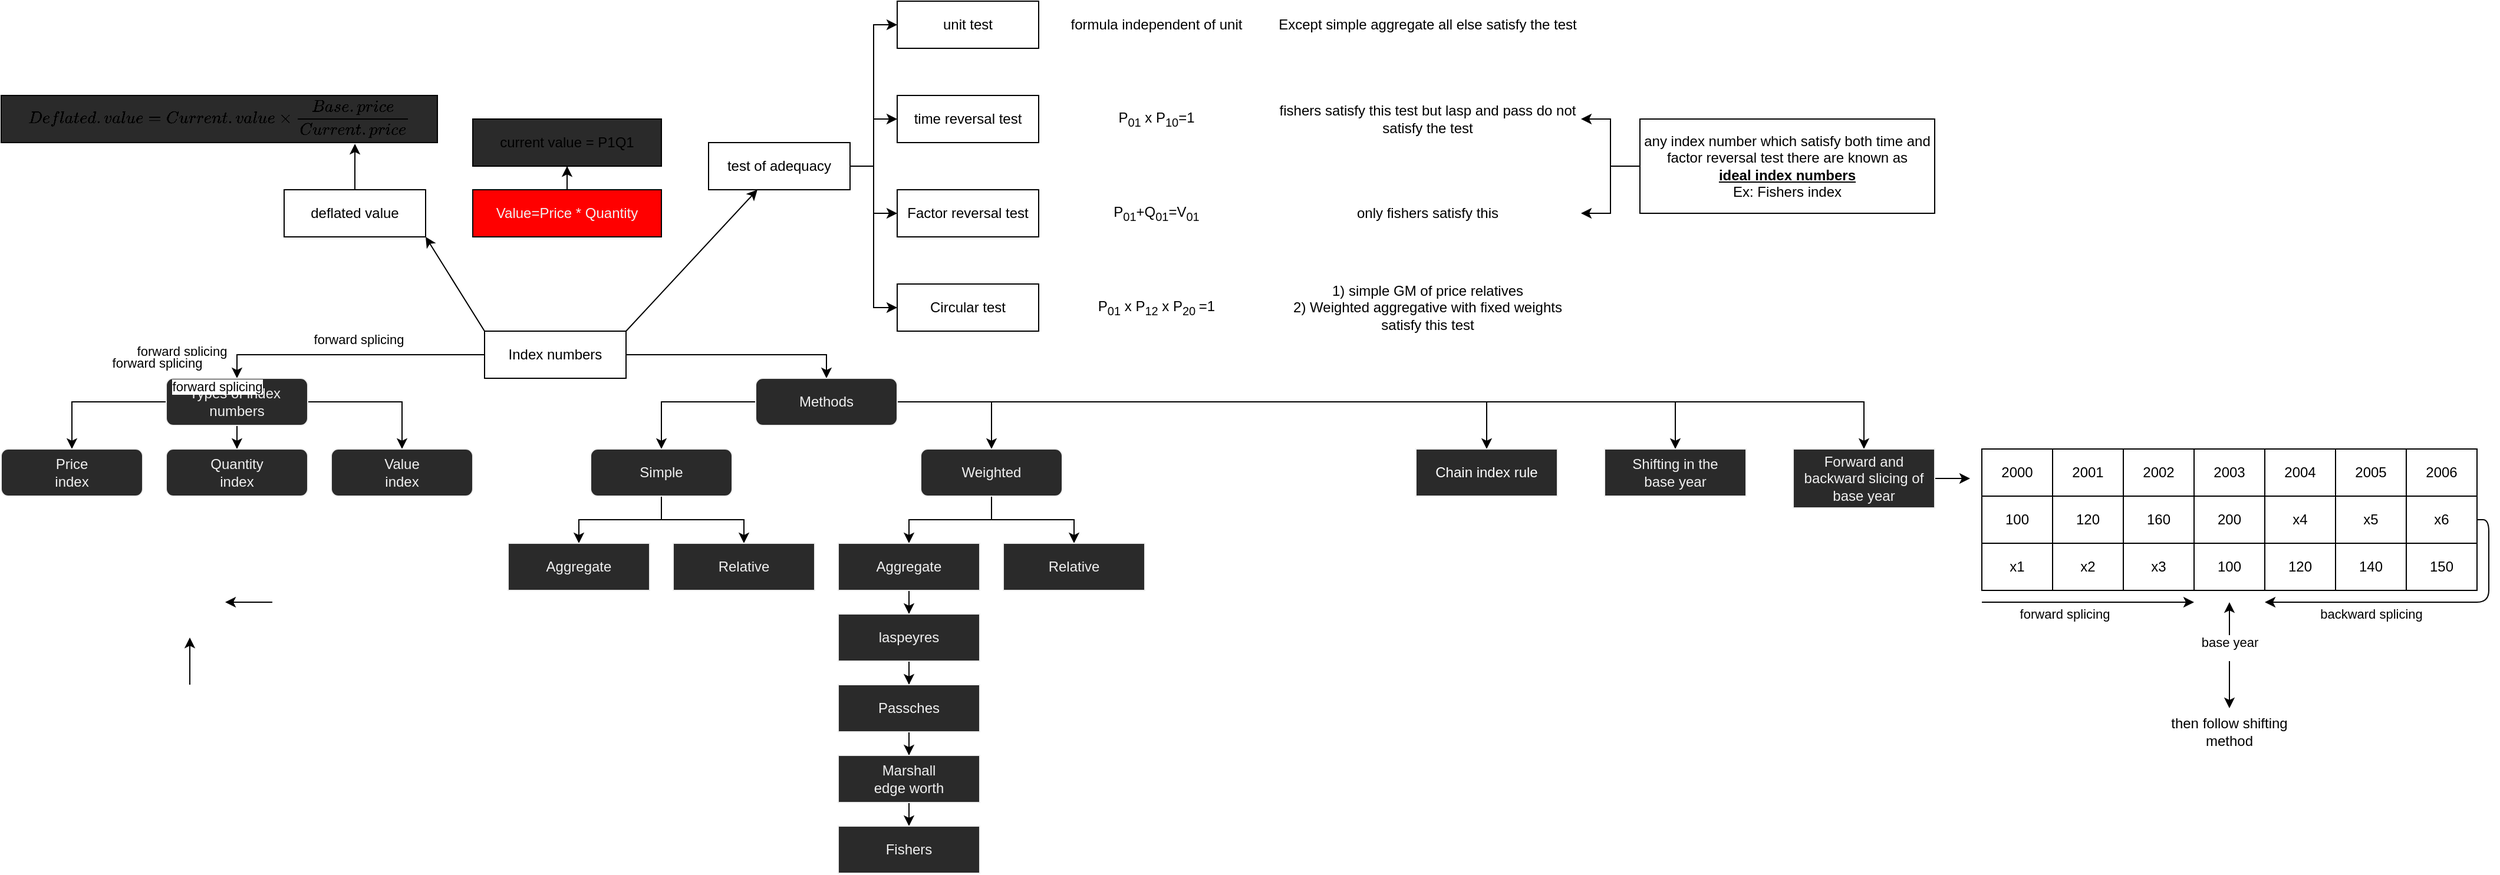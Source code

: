 <mxfile version="13.6.9" type="github"><diagram id="ObkmSsQiaO_q4WJOoz66" name="Page-1"><mxGraphModel dx="1267" dy="493" grid="1" gridSize="10" guides="1" tooltips="1" connect="1" arrows="1" fold="1" page="1" pageScale="1" pageWidth="850" pageHeight="1100" math="1" shadow="0"><root><mxCell id="0"/><mxCell id="1" parent="0"/><mxCell id="rZdzacEaP-IsMlHbaRmh-10" style="edgeStyle=orthogonalEdgeStyle;rounded=0;orthogonalLoop=1;jettySize=auto;html=1;entryX=0.5;entryY=0;entryDx=0;entryDy=0;" parent="1" source="rZdzacEaP-IsMlHbaRmh-1" target="rZdzacEaP-IsMlHbaRmh-6" edge="1"><mxGeometry relative="1" as="geometry"/></mxCell><mxCell id="rZdzacEaP-IsMlHbaRmh-11" style="edgeStyle=orthogonalEdgeStyle;rounded=0;orthogonalLoop=1;jettySize=auto;html=1;" parent="1" source="rZdzacEaP-IsMlHbaRmh-1" target="rZdzacEaP-IsMlHbaRmh-2" edge="1"><mxGeometry relative="1" as="geometry"><Array as="points"><mxPoint x="200" y="300"/></Array></mxGeometry></mxCell><mxCell id="rZdzacEaP-IsMlHbaRmh-1" value="Index numbers" style="rounded=0;whiteSpace=wrap;html=1;" parent="1" vertex="1"><mxGeometry x="410" y="280" width="120" height="40" as="geometry"/></mxCell><mxCell id="rZdzacEaP-IsMlHbaRmh-22" style="edgeStyle=orthogonalEdgeStyle;rounded=0;orthogonalLoop=1;jettySize=auto;html=1;" parent="1" source="rZdzacEaP-IsMlHbaRmh-2" target="rZdzacEaP-IsMlHbaRmh-5" edge="1"><mxGeometry relative="1" as="geometry"/></mxCell><mxCell id="rZdzacEaP-IsMlHbaRmh-23" style="edgeStyle=orthogonalEdgeStyle;rounded=0;orthogonalLoop=1;jettySize=auto;html=1;" parent="1" source="rZdzacEaP-IsMlHbaRmh-2" target="rZdzacEaP-IsMlHbaRmh-4" edge="1"><mxGeometry relative="1" as="geometry"/></mxCell><mxCell id="rZdzacEaP-IsMlHbaRmh-24" style="edgeStyle=orthogonalEdgeStyle;rounded=0;orthogonalLoop=1;jettySize=auto;html=1;" parent="1" source="rZdzacEaP-IsMlHbaRmh-2" target="rZdzacEaP-IsMlHbaRmh-3" edge="1"><mxGeometry relative="1" as="geometry"/></mxCell><mxCell id="rZdzacEaP-IsMlHbaRmh-2" value="Types of index&amp;nbsp;&lt;br&gt;numbers" style="rounded=1;whiteSpace=wrap;html=1;fontFamily=Helvetica;fontSize=12;fontColor=#f0f0f0;align=center;strokeColor=#f0f0f0;fillColor=#2a2a2a;" parent="1" vertex="1"><mxGeometry x="140" y="320" width="120" height="40" as="geometry"/></mxCell><mxCell id="rZdzacEaP-IsMlHbaRmh-3" value="Quantity&lt;br&gt;index" style="rounded=1;whiteSpace=wrap;html=1;fontFamily=Helvetica;fontSize=12;fontColor=#f0f0f0;align=center;strokeColor=#f0f0f0;fillColor=#2a2a2a;" parent="1" vertex="1"><mxGeometry x="140" y="380" width="120" height="40" as="geometry"/></mxCell><mxCell id="rZdzacEaP-IsMlHbaRmh-4" value="Value&lt;br&gt;index" style="rounded=1;whiteSpace=wrap;html=1;fontFamily=Helvetica;fontSize=12;fontColor=#f0f0f0;align=center;strokeColor=#f0f0f0;fillColor=#2a2a2a;" parent="1" vertex="1"><mxGeometry x="280" y="380" width="120" height="40" as="geometry"/></mxCell><mxCell id="rZdzacEaP-IsMlHbaRmh-5" value="Price&lt;br&gt;index" style="rounded=1;whiteSpace=wrap;html=1;fontFamily=Helvetica;fontSize=12;fontColor=#f0f0f0;align=center;strokeColor=#f0f0f0;fillColor=#2a2a2a;" parent="1" vertex="1"><mxGeometry y="380" width="120" height="40" as="geometry"/></mxCell><mxCell id="rZdzacEaP-IsMlHbaRmh-16" style="edgeStyle=orthogonalEdgeStyle;rounded=0;orthogonalLoop=1;jettySize=auto;html=1;" parent="1" source="rZdzacEaP-IsMlHbaRmh-6" target="rZdzacEaP-IsMlHbaRmh-9" edge="1"><mxGeometry relative="1" as="geometry"/></mxCell><mxCell id="rZdzacEaP-IsMlHbaRmh-17" style="edgeStyle=orthogonalEdgeStyle;rounded=0;orthogonalLoop=1;jettySize=auto;html=1;" parent="1" source="rZdzacEaP-IsMlHbaRmh-6" target="rZdzacEaP-IsMlHbaRmh-7" edge="1"><mxGeometry relative="1" as="geometry"/></mxCell><mxCell id="DLP6uqMYS-CyXid9dLnx-284" style="edgeStyle=orthogonalEdgeStyle;rounded=0;orthogonalLoop=1;jettySize=auto;html=1;fontColor=#FFFFFF;" parent="1" source="rZdzacEaP-IsMlHbaRmh-6" target="DLP6uqMYS-CyXid9dLnx-242" edge="1"><mxGeometry relative="1" as="geometry"/></mxCell><mxCell id="OvwxwlCusRKtHvtidK4r-2" style="edgeStyle=orthogonalEdgeStyle;rounded=0;orthogonalLoop=1;jettySize=auto;html=1;entryX=0.5;entryY=0;entryDx=0;entryDy=0;" parent="1" source="rZdzacEaP-IsMlHbaRmh-6" target="OvwxwlCusRKtHvtidK4r-1" edge="1"><mxGeometry relative="1" as="geometry"/></mxCell><mxCell id="OvwxwlCusRKtHvtidK4r-40" style="edgeStyle=orthogonalEdgeStyle;rounded=0;orthogonalLoop=1;jettySize=auto;html=1;entryX=0.5;entryY=0;entryDx=0;entryDy=0;" parent="1" source="rZdzacEaP-IsMlHbaRmh-6" target="OvwxwlCusRKtHvtidK4r-39" edge="1"><mxGeometry relative="1" as="geometry"/></mxCell><mxCell id="rZdzacEaP-IsMlHbaRmh-6" value="Methods" style="rounded=1;whiteSpace=wrap;html=1;fontFamily=Helvetica;fontSize=12;fontColor=#f0f0f0;align=center;strokeColor=#f0f0f0;fillColor=#2a2a2a;" parent="1" vertex="1"><mxGeometry x="640" y="320" width="120" height="40" as="geometry"/></mxCell><mxCell id="rZdzacEaP-IsMlHbaRmh-20" style="edgeStyle=orthogonalEdgeStyle;rounded=0;orthogonalLoop=1;jettySize=auto;html=1;" parent="1" source="rZdzacEaP-IsMlHbaRmh-7" target="rZdzacEaP-IsMlHbaRmh-18" edge="1"><mxGeometry relative="1" as="geometry"/></mxCell><mxCell id="rZdzacEaP-IsMlHbaRmh-21" style="edgeStyle=orthogonalEdgeStyle;rounded=0;orthogonalLoop=1;jettySize=auto;html=1;" parent="1" source="rZdzacEaP-IsMlHbaRmh-7" target="rZdzacEaP-IsMlHbaRmh-19" edge="1"><mxGeometry relative="1" as="geometry"/></mxCell><mxCell id="rZdzacEaP-IsMlHbaRmh-7" value="Weighted" style="rounded=1;whiteSpace=wrap;html=1;fontFamily=Helvetica;fontSize=12;fontColor=#f0f0f0;align=center;strokeColor=#f0f0f0;fillColor=#2a2a2a;" parent="1" vertex="1"><mxGeometry x="780" y="380" width="120" height="40" as="geometry"/></mxCell><mxCell id="rZdzacEaP-IsMlHbaRmh-14" style="edgeStyle=orthogonalEdgeStyle;rounded=0;orthogonalLoop=1;jettySize=auto;html=1;" parent="1" source="rZdzacEaP-IsMlHbaRmh-9" target="rZdzacEaP-IsMlHbaRmh-12" edge="1"><mxGeometry relative="1" as="geometry"/></mxCell><mxCell id="rZdzacEaP-IsMlHbaRmh-15" style="edgeStyle=orthogonalEdgeStyle;rounded=0;orthogonalLoop=1;jettySize=auto;html=1;" parent="1" source="rZdzacEaP-IsMlHbaRmh-9" target="rZdzacEaP-IsMlHbaRmh-13" edge="1"><mxGeometry relative="1" as="geometry"/></mxCell><mxCell id="qDnbcyjmDubKksjuqQ9l-10" style="edgeStyle=orthogonalEdgeStyle;rounded=0;orthogonalLoop=1;jettySize=auto;html=1;entryX=0.486;entryY=0;entryDx=0;entryDy=0;entryPerimeter=0;" parent="1" source="rZdzacEaP-IsMlHbaRmh-12" target="qDnbcyjmDubKksjuqQ9l-7" edge="1" visible="0"><mxGeometry relative="1" as="geometry"/></mxCell><mxCell id="rZdzacEaP-IsMlHbaRmh-12" value="Aggregate" style="whiteSpace=wrap;html=1;align=center;treeFolding=1;treeMoving=1;newEdgeStyle={&quot;edgeStyle&quot;:&quot;elbowEdgeStyle&quot;,&quot;startArrow&quot;:&quot;none&quot;,&quot;endArrow&quot;:&quot;none&quot;};fontFamily=Helvetica;fontSize=12;fontColor=#f0f0f0;strokeColor=#f0f0f0;fillColor=#2a2a2a;" parent="1" vertex="1" collapsed="1"><mxGeometry x="430" y="460" width="120" height="40" as="geometry"/></mxCell><mxCell id="qDnbcyjmDubKksjuqQ9l-58" style="edgeStyle=orthogonalEdgeStyle;rounded=0;orthogonalLoop=1;jettySize=auto;html=1;entryX=0.5;entryY=0;entryDx=0;entryDy=0;" parent="1" source="rZdzacEaP-IsMlHbaRmh-13" target="qDnbcyjmDubKksjuqQ9l-11" edge="1" visible="0"><mxGeometry relative="1" as="geometry"/></mxCell><mxCell id="rZdzacEaP-IsMlHbaRmh-13" value="Relative" style="whiteSpace=wrap;html=1;align=center;treeFolding=1;treeMoving=1;newEdgeStyle={&quot;edgeStyle&quot;:&quot;elbowEdgeStyle&quot;,&quot;startArrow&quot;:&quot;none&quot;,&quot;endArrow&quot;:&quot;none&quot;};fontFamily=Helvetica;fontSize=12;fontColor=#f0f0f0;strokeColor=#f0f0f0;fillColor=#2a2a2a;" parent="1" vertex="1" collapsed="1"><mxGeometry x="570" y="460" width="120" height="40" as="geometry"/></mxCell><mxCell id="rZdzacEaP-IsMlHbaRmh-9" value="Simple" style="rounded=1;whiteSpace=wrap;html=1;fontFamily=Helvetica;fontSize=12;fontColor=#f0f0f0;align=center;strokeColor=#f0f0f0;fillColor=#2a2a2a;" parent="1" vertex="1"><mxGeometry x="500" y="380" width="120" height="40" as="geometry"/></mxCell><mxCell id="DLP6uqMYS-CyXid9dLnx-48" style="edgeStyle=orthogonalEdgeStyle;rounded=0;orthogonalLoop=1;jettySize=auto;html=1;entryX=0.5;entryY=0;entryDx=0;entryDy=0;" parent="1" source="rZdzacEaP-IsMlHbaRmh-18" target="DLP6uqMYS-CyXid9dLnx-44" edge="1"><mxGeometry relative="1" as="geometry"/></mxCell><mxCell id="DLP6uqMYS-CyXid9dLnx-121" style="edgeStyle=orthogonalEdgeStyle;rounded=0;orthogonalLoop=1;jettySize=auto;html=1;entryX=0.5;entryY=0;entryDx=0;entryDy=0;" parent="1" source="rZdzacEaP-IsMlHbaRmh-18" target="DLP6uqMYS-CyXid9dLnx-45" edge="1"><mxGeometry relative="1" as="geometry"/></mxCell><mxCell id="DLP6uqMYS-CyXid9dLnx-122" style="edgeStyle=orthogonalEdgeStyle;rounded=0;orthogonalLoop=1;jettySize=auto;html=1;entryX=0.5;entryY=0;entryDx=0;entryDy=0;" parent="1" source="rZdzacEaP-IsMlHbaRmh-18" target="DLP6uqMYS-CyXid9dLnx-46" edge="1"><mxGeometry relative="1" as="geometry"/></mxCell><mxCell id="DLP6uqMYS-CyXid9dLnx-123" style="edgeStyle=orthogonalEdgeStyle;rounded=0;orthogonalLoop=1;jettySize=auto;html=1;entryX=0.5;entryY=0;entryDx=0;entryDy=0;" parent="1" source="rZdzacEaP-IsMlHbaRmh-18" target="DLP6uqMYS-CyXid9dLnx-47" edge="1"><mxGeometry relative="1" as="geometry"/></mxCell><mxCell id="rZdzacEaP-IsMlHbaRmh-18" value="Aggregate" style="whiteSpace=wrap;html=1;align=center;treeFolding=1;treeMoving=1;newEdgeStyle={&quot;edgeStyle&quot;:&quot;elbowEdgeStyle&quot;,&quot;startArrow&quot;:&quot;none&quot;,&quot;endArrow&quot;:&quot;none&quot;};fontFamily=Helvetica;fontSize=12;fontColor=#f0f0f0;strokeColor=#f0f0f0;fillColor=#2a2a2a;" parent="1" vertex="1"><mxGeometry x="710" y="460" width="120" height="40" as="geometry"/></mxCell><mxCell id="DLP6uqMYS-CyXid9dLnx-236" style="edgeStyle=orthogonalEdgeStyle;rounded=0;orthogonalLoop=1;jettySize=auto;html=1;entryX=0.334;entryY=0.001;entryDx=0;entryDy=0;entryPerimeter=0;fontColor=#FFFFFF;" parent="1" source="rZdzacEaP-IsMlHbaRmh-19" target="DLP6uqMYS-CyXid9dLnx-235" edge="1" visible="0"><mxGeometry relative="1" as="geometry"/></mxCell><mxCell id="rZdzacEaP-IsMlHbaRmh-19" value="Relative" style="whiteSpace=wrap;html=1;align=center;treeFolding=1;treeMoving=1;newEdgeStyle={&quot;edgeStyle&quot;:&quot;elbowEdgeStyle&quot;,&quot;startArrow&quot;:&quot;none&quot;,&quot;endArrow&quot;:&quot;none&quot;};fontFamily=Helvetica;fontSize=12;fontColor=#f0f0f0;strokeColor=#f0f0f0;fillColor=#2a2a2a;" parent="1" vertex="1" collapsed="1"><mxGeometry x="850" y="460" width="120" height="40" as="geometry"/></mxCell><mxCell id="qDnbcyjmDubKksjuqQ9l-7" value="Example" style="swimlane;startSize=40;" parent="1" vertex="1" visible="0"><mxGeometry x="320" y="240" width="350" height="590" as="geometry"><mxRectangle x="320" y="240" width="120" height="40" as="alternateBounds"/></mxGeometry></mxCell><mxCell id="ogH6KNw7zizjOWusKKLJ-4" style="edgeStyle=orthogonalEdgeStyle;rounded=0;orthogonalLoop=1;jettySize=auto;html=1;" parent="qDnbcyjmDubKksjuqQ9l-7" source="rZdzacEaP-IsMlHbaRmh-27" target="rZdzacEaP-IsMlHbaRmh-83" edge="1"><mxGeometry relative="1" as="geometry"><Array as="points"><mxPoint x="160" y="340"/><mxPoint x="10" y="340"/><mxPoint x="10" y="370"/></Array></mxGeometry></mxCell><mxCell id="rZdzacEaP-IsMlHbaRmh-27" value="" style="shape=table;html=1;whiteSpace=wrap;startSize=0;container=1;collapsible=0;childLayout=tableLayout;" parent="qDnbcyjmDubKksjuqQ9l-7" vertex="1"><mxGeometry x="21.5" y="40" width="277" height="280" as="geometry"/></mxCell><mxCell id="rZdzacEaP-IsMlHbaRmh-28" value="" style="shape=partialRectangle;html=1;whiteSpace=wrap;collapsible=0;dropTarget=0;pointerEvents=0;fillColor=none;top=0;left=0;bottom=0;right=0;points=[[0,0.5],[1,0.5]];portConstraint=eastwest;" parent="rZdzacEaP-IsMlHbaRmh-27" vertex="1"><mxGeometry width="277" height="40" as="geometry"/></mxCell><mxCell id="rZdzacEaP-IsMlHbaRmh-29" value="&amp;gt;" style="shape=partialRectangle;html=1;whiteSpace=wrap;connectable=0;overflow=hidden;fillColor=none;top=0;left=0;bottom=0;right=0;" parent="rZdzacEaP-IsMlHbaRmh-28" vertex="1"><mxGeometry width="69" height="40" as="geometry"/></mxCell><mxCell id="rZdzacEaP-IsMlHbaRmh-30" value="2001" style="shape=partialRectangle;html=1;whiteSpace=wrap;connectable=0;overflow=hidden;fillColor=none;top=0;left=0;bottom=0;right=0;" parent="rZdzacEaP-IsMlHbaRmh-28" vertex="1"><mxGeometry x="69" width="69" height="40" as="geometry"/></mxCell><mxCell id="rZdzacEaP-IsMlHbaRmh-31" value="2002" style="shape=partialRectangle;html=1;whiteSpace=wrap;connectable=0;overflow=hidden;fillColor=none;top=0;left=0;bottom=0;right=0;" parent="rZdzacEaP-IsMlHbaRmh-28" vertex="1"><mxGeometry x="138" width="70" height="40" as="geometry"/></mxCell><mxCell id="rZdzacEaP-IsMlHbaRmh-32" value="2003" style="shape=partialRectangle;html=1;whiteSpace=wrap;connectable=0;overflow=hidden;fillColor=none;top=0;left=0;bottom=0;right=0;" parent="rZdzacEaP-IsMlHbaRmh-28" vertex="1"><mxGeometry x="208" width="69" height="40" as="geometry"/></mxCell><mxCell id="rZdzacEaP-IsMlHbaRmh-34" value="" style="shape=partialRectangle;html=1;whiteSpace=wrap;collapsible=0;dropTarget=0;pointerEvents=0;fillColor=none;top=0;left=0;bottom=0;right=0;points=[[0,0.5],[1,0.5]];portConstraint=eastwest;" parent="rZdzacEaP-IsMlHbaRmh-27" vertex="1"><mxGeometry y="40" width="277" height="40" as="geometry"/></mxCell><mxCell id="rZdzacEaP-IsMlHbaRmh-35" value="A" style="shape=partialRectangle;html=1;whiteSpace=wrap;connectable=0;overflow=hidden;fillColor=none;top=0;left=0;bottom=0;right=0;" parent="rZdzacEaP-IsMlHbaRmh-34" vertex="1"><mxGeometry width="69" height="40" as="geometry"/></mxCell><mxCell id="rZdzacEaP-IsMlHbaRmh-36" value="8" style="shape=partialRectangle;html=1;whiteSpace=wrap;connectable=0;overflow=hidden;fillColor=none;top=0;left=0;bottom=0;right=0;" parent="rZdzacEaP-IsMlHbaRmh-34" vertex="1"><mxGeometry x="69" width="69" height="40" as="geometry"/></mxCell><mxCell id="rZdzacEaP-IsMlHbaRmh-37" value="3" style="shape=partialRectangle;html=1;whiteSpace=wrap;connectable=0;overflow=hidden;fillColor=none;top=0;left=0;bottom=0;right=0;" parent="rZdzacEaP-IsMlHbaRmh-34" vertex="1"><mxGeometry x="138" width="70" height="40" as="geometry"/></mxCell><mxCell id="rZdzacEaP-IsMlHbaRmh-38" value="8" style="shape=partialRectangle;html=1;whiteSpace=wrap;connectable=0;overflow=hidden;fillColor=none;top=0;left=0;bottom=0;right=0;" parent="rZdzacEaP-IsMlHbaRmh-34" vertex="1"><mxGeometry x="208" width="69" height="40" as="geometry"/></mxCell><mxCell id="rZdzacEaP-IsMlHbaRmh-40" value="" style="shape=partialRectangle;html=1;whiteSpace=wrap;collapsible=0;dropTarget=0;pointerEvents=0;fillColor=none;top=0;left=0;bottom=0;right=0;points=[[0,0.5],[1,0.5]];portConstraint=eastwest;" parent="rZdzacEaP-IsMlHbaRmh-27" vertex="1"><mxGeometry y="80" width="277" height="40" as="geometry"/></mxCell><mxCell id="rZdzacEaP-IsMlHbaRmh-41" value="B" style="shape=partialRectangle;html=1;whiteSpace=wrap;connectable=0;overflow=hidden;fillColor=none;top=0;left=0;bottom=0;right=0;" parent="rZdzacEaP-IsMlHbaRmh-40" vertex="1"><mxGeometry width="69" height="40" as="geometry"/></mxCell><mxCell id="rZdzacEaP-IsMlHbaRmh-42" value="10" style="shape=partialRectangle;html=1;whiteSpace=wrap;connectable=0;overflow=hidden;fillColor=none;top=0;left=0;bottom=0;right=0;" parent="rZdzacEaP-IsMlHbaRmh-40" vertex="1"><mxGeometry x="69" width="69" height="40" as="geometry"/></mxCell><mxCell id="rZdzacEaP-IsMlHbaRmh-43" value="7" style="shape=partialRectangle;html=1;whiteSpace=wrap;connectable=0;overflow=hidden;fillColor=none;top=0;left=0;bottom=0;right=0;" parent="rZdzacEaP-IsMlHbaRmh-40" vertex="1"><mxGeometry x="138" width="70" height="40" as="geometry"/></mxCell><mxCell id="rZdzacEaP-IsMlHbaRmh-44" value="7" style="shape=partialRectangle;html=1;whiteSpace=wrap;connectable=0;overflow=hidden;fillColor=none;top=0;left=0;bottom=0;right=0;" parent="rZdzacEaP-IsMlHbaRmh-40" vertex="1"><mxGeometry x="208" width="69" height="40" as="geometry"/></mxCell><mxCell id="rZdzacEaP-IsMlHbaRmh-52" style="shape=partialRectangle;html=1;whiteSpace=wrap;collapsible=0;dropTarget=0;pointerEvents=0;fillColor=none;top=0;left=0;bottom=0;right=0;points=[[0,0.5],[1,0.5]];portConstraint=eastwest;" parent="rZdzacEaP-IsMlHbaRmh-27" vertex="1"><mxGeometry y="120" width="277" height="40" as="geometry"/></mxCell><mxCell id="rZdzacEaP-IsMlHbaRmh-53" value="C" style="shape=partialRectangle;html=1;whiteSpace=wrap;connectable=0;overflow=hidden;fillColor=none;top=0;left=0;bottom=0;right=0;" parent="rZdzacEaP-IsMlHbaRmh-52" vertex="1"><mxGeometry width="69" height="40" as="geometry"/></mxCell><mxCell id="rZdzacEaP-IsMlHbaRmh-54" value="6" style="shape=partialRectangle;html=1;whiteSpace=wrap;connectable=0;overflow=hidden;fillColor=none;top=0;left=0;bottom=0;right=0;" parent="rZdzacEaP-IsMlHbaRmh-52" vertex="1"><mxGeometry x="69" width="69" height="40" as="geometry"/></mxCell><mxCell id="rZdzacEaP-IsMlHbaRmh-55" value="9" style="shape=partialRectangle;html=1;whiteSpace=wrap;connectable=0;overflow=hidden;fillColor=none;top=0;left=0;bottom=0;right=0;" parent="rZdzacEaP-IsMlHbaRmh-52" vertex="1"><mxGeometry x="138" width="70" height="40" as="geometry"/></mxCell><mxCell id="rZdzacEaP-IsMlHbaRmh-56" value="9" style="shape=partialRectangle;html=1;whiteSpace=wrap;connectable=0;overflow=hidden;fillColor=none;top=0;left=0;bottom=0;right=0;" parent="rZdzacEaP-IsMlHbaRmh-52" vertex="1"><mxGeometry x="208" width="69" height="40" as="geometry"/></mxCell><mxCell id="rZdzacEaP-IsMlHbaRmh-58" style="shape=partialRectangle;html=1;whiteSpace=wrap;collapsible=0;dropTarget=0;pointerEvents=0;fillColor=none;top=0;left=0;bottom=0;right=0;points=[[0,0.5],[1,0.5]];portConstraint=eastwest;" parent="rZdzacEaP-IsMlHbaRmh-27" vertex="1"><mxGeometry y="160" width="277" height="40" as="geometry"/></mxCell><mxCell id="rZdzacEaP-IsMlHbaRmh-59" value="D" style="shape=partialRectangle;html=1;whiteSpace=wrap;connectable=0;overflow=hidden;fillColor=none;top=0;left=0;bottom=0;right=0;" parent="rZdzacEaP-IsMlHbaRmh-58" vertex="1"><mxGeometry width="69" height="40" as="geometry"/></mxCell><mxCell id="rZdzacEaP-IsMlHbaRmh-60" value="4" style="shape=partialRectangle;html=1;whiteSpace=wrap;connectable=0;overflow=hidden;fillColor=none;top=0;left=0;bottom=0;right=0;" parent="rZdzacEaP-IsMlHbaRmh-58" vertex="1"><mxGeometry x="69" width="69" height="40" as="geometry"/></mxCell><mxCell id="rZdzacEaP-IsMlHbaRmh-61" value="8" style="shape=partialRectangle;html=1;whiteSpace=wrap;connectable=0;overflow=hidden;fillColor=none;top=0;left=0;bottom=0;right=0;" parent="rZdzacEaP-IsMlHbaRmh-58" vertex="1"><mxGeometry x="138" width="70" height="40" as="geometry"/></mxCell><mxCell id="rZdzacEaP-IsMlHbaRmh-62" value="12" style="shape=partialRectangle;html=1;whiteSpace=wrap;connectable=0;overflow=hidden;fillColor=none;top=0;left=0;bottom=0;right=0;" parent="rZdzacEaP-IsMlHbaRmh-58" vertex="1"><mxGeometry x="208" width="69" height="40" as="geometry"/></mxCell><mxCell id="rZdzacEaP-IsMlHbaRmh-46" value="" style="shape=partialRectangle;html=1;whiteSpace=wrap;collapsible=0;dropTarget=0;pointerEvents=0;fillColor=none;top=0;left=0;bottom=0;right=0;points=[[0,0.5],[1,0.5]];portConstraint=eastwest;" parent="rZdzacEaP-IsMlHbaRmh-27" vertex="1"><mxGeometry y="200" width="277" height="40" as="geometry"/></mxCell><mxCell id="rZdzacEaP-IsMlHbaRmh-47" value="Total" style="shape=partialRectangle;html=1;whiteSpace=wrap;connectable=0;overflow=hidden;fillColor=none;top=0;left=0;bottom=0;right=0;" parent="rZdzacEaP-IsMlHbaRmh-46" vertex="1"><mxGeometry width="69" height="40" as="geometry"/></mxCell><mxCell id="rZdzacEaP-IsMlHbaRmh-48" value="28" style="shape=partialRectangle;html=1;whiteSpace=wrap;connectable=0;overflow=hidden;fillColor=none;top=0;left=0;bottom=0;right=0;" parent="rZdzacEaP-IsMlHbaRmh-46" vertex="1"><mxGeometry x="69" width="69" height="40" as="geometry"/></mxCell><mxCell id="rZdzacEaP-IsMlHbaRmh-49" value="27" style="shape=partialRectangle;html=1;whiteSpace=wrap;connectable=0;overflow=hidden;fillColor=none;top=0;left=0;bottom=0;right=0;" parent="rZdzacEaP-IsMlHbaRmh-46" vertex="1"><mxGeometry x="138" width="70" height="40" as="geometry"/></mxCell><mxCell id="rZdzacEaP-IsMlHbaRmh-50" value="36" style="shape=partialRectangle;html=1;whiteSpace=wrap;connectable=0;overflow=hidden;fillColor=none;top=0;left=0;bottom=0;right=0;" parent="rZdzacEaP-IsMlHbaRmh-46" vertex="1"><mxGeometry x="208" width="69" height="40" as="geometry"/></mxCell><mxCell id="rZdzacEaP-IsMlHbaRmh-89" style="shape=partialRectangle;html=1;whiteSpace=wrap;collapsible=0;dropTarget=0;pointerEvents=0;fillColor=none;top=0;left=0;bottom=0;right=0;points=[[0,0.5],[1,0.5]];portConstraint=eastwest;" parent="rZdzacEaP-IsMlHbaRmh-27" vertex="1"><mxGeometry y="240" width="277" height="40" as="geometry"/></mxCell><mxCell id="rZdzacEaP-IsMlHbaRmh-90" value="Answer" style="shape=partialRectangle;html=1;whiteSpace=wrap;connectable=0;overflow=hidden;fillColor=none;top=0;left=0;bottom=0;right=0;" parent="rZdzacEaP-IsMlHbaRmh-89" vertex="1"><mxGeometry width="69" height="40" as="geometry"/></mxCell><mxCell id="rZdzacEaP-IsMlHbaRmh-91" value="100" style="shape=partialRectangle;html=1;whiteSpace=wrap;connectable=0;overflow=hidden;fillColor=none;top=0;left=0;bottom=0;right=0;" parent="rZdzacEaP-IsMlHbaRmh-89" vertex="1"><mxGeometry x="69" width="69" height="40" as="geometry"/></mxCell><mxCell id="rZdzacEaP-IsMlHbaRmh-92" value="96.43" style="shape=partialRectangle;html=1;whiteSpace=wrap;connectable=0;overflow=hidden;fillColor=none;top=0;left=0;bottom=0;right=0;" parent="rZdzacEaP-IsMlHbaRmh-89" vertex="1"><mxGeometry x="138" width="70" height="40" as="geometry"/></mxCell><mxCell id="rZdzacEaP-IsMlHbaRmh-93" value="128.57" style="shape=partialRectangle;html=1;whiteSpace=wrap;connectable=0;overflow=hidden;fillColor=none;top=0;left=0;bottom=0;right=0;" parent="rZdzacEaP-IsMlHbaRmh-89" vertex="1"><mxGeometry x="208" width="69" height="40" as="geometry"/></mxCell><mxCell id="rZdzacEaP-IsMlHbaRmh-83" value="&amp;gt;Base year = 2001" style="rounded=1;whiteSpace=wrap;html=1;" parent="qDnbcyjmDubKksjuqQ9l-7" vertex="1"><mxGeometry x="30" y="350" width="120" height="40" as="geometry"/></mxCell><mxCell id="ogH6KNw7zizjOWusKKLJ-5" style="edgeStyle=orthogonalEdgeStyle;rounded=0;orthogonalLoop=1;jettySize=auto;html=1;entryX=0;entryY=0.5;entryDx=0;entryDy=0;" parent="qDnbcyjmDubKksjuqQ9l-7" source="rZdzacEaP-IsMlHbaRmh-83" target="rZdzacEaP-IsMlHbaRmh-84" edge="1"><mxGeometry relative="1" as="geometry"/></mxCell><mxCell id="rZdzacEaP-IsMlHbaRmh-84" value="$$P_{01}=\dfrac{\sum P_{1}}{\sum P_{0}}\times 100$$" style="rounded=1;whiteSpace=wrap;html=1;" parent="qDnbcyjmDubKksjuqQ9l-7" vertex="1"><mxGeometry x="178.5" y="345" width="141.5" height="50" as="geometry"/></mxCell><mxCell id="ogH6KNw7zizjOWusKKLJ-6" style="edgeStyle=orthogonalEdgeStyle;rounded=0;orthogonalLoop=1;jettySize=auto;html=1;" parent="qDnbcyjmDubKksjuqQ9l-7" source="rZdzacEaP-IsMlHbaRmh-84" target="rZdzacEaP-IsMlHbaRmh-88" edge="1"><mxGeometry relative="1" as="geometry"><Array as="points"><mxPoint x="340" y="370"/><mxPoint x="340" y="430"/></Array></mxGeometry></mxCell><mxCell id="rZdzacEaP-IsMlHbaRmh-88" value="$$P_{00}=100$$" style="rounded=1;whiteSpace=wrap;html=1;" parent="qDnbcyjmDubKksjuqQ9l-7" vertex="1"><mxGeometry x="70" y="410" width="180" height="40" as="geometry"/></mxCell><mxCell id="ogH6KNw7zizjOWusKKLJ-7" style="edgeStyle=orthogonalEdgeStyle;rounded=0;orthogonalLoop=1;jettySize=auto;html=1;entryX=0.5;entryY=0;entryDx=0;entryDy=0;" parent="qDnbcyjmDubKksjuqQ9l-7" source="rZdzacEaP-IsMlHbaRmh-88" target="rZdzacEaP-IsMlHbaRmh-85" edge="1"><mxGeometry relative="1" as="geometry"/></mxCell><mxCell id="rZdzacEaP-IsMlHbaRmh-85" value="$$P_{01}=\dfrac{27}{28}\times 100=96.43$$" style="rounded=1;whiteSpace=wrap;html=1;" parent="qDnbcyjmDubKksjuqQ9l-7" vertex="1"><mxGeometry x="70" y="470" width="180" height="40" as="geometry"/></mxCell><mxCell id="ogH6KNw7zizjOWusKKLJ-8" style="edgeStyle=orthogonalEdgeStyle;rounded=0;orthogonalLoop=1;jettySize=auto;html=1;entryX=0.5;entryY=0;entryDx=0;entryDy=0;" parent="qDnbcyjmDubKksjuqQ9l-7" source="rZdzacEaP-IsMlHbaRmh-85" target="rZdzacEaP-IsMlHbaRmh-86" edge="1"><mxGeometry relative="1" as="geometry"/></mxCell><mxCell id="rZdzacEaP-IsMlHbaRmh-86" value="$$P_{01}=\dfrac{36}{28}\times 100=128.57$$" style="rounded=1;whiteSpace=wrap;html=1;" parent="qDnbcyjmDubKksjuqQ9l-7" vertex="1"><mxGeometry x="70" y="530" width="180" height="40" as="geometry"/></mxCell><mxCell id="qDnbcyjmDubKksjuqQ9l-11" value="Example" style="swimlane;startSize=40;" parent="1" vertex="1" visible="0"><mxGeometry x="455" y="240" width="350" height="1000" as="geometry"><mxRectangle x="455" y="240" width="120" height="40" as="alternateBounds"/></mxGeometry></mxCell><mxCell id="DLP6uqMYS-CyXid9dLnx-33" style="edgeStyle=orthogonalEdgeStyle;rounded=0;orthogonalLoop=1;jettySize=auto;html=1;entryX=0;entryY=0.5;entryDx=0;entryDy=0;" parent="qDnbcyjmDubKksjuqQ9l-11" source="qDnbcyjmDubKksjuqQ9l-13" target="qDnbcyjmDubKksjuqQ9l-49" edge="1"><mxGeometry relative="1" as="geometry"><Array as="points"><mxPoint x="160" y="223"/><mxPoint x="15" y="223"/><mxPoint x="15" y="265"/></Array></mxGeometry></mxCell><mxCell id="qDnbcyjmDubKksjuqQ9l-13" value="" style="shape=table;html=1;whiteSpace=wrap;startSize=0;container=1;collapsible=0;childLayout=tableLayout;" parent="qDnbcyjmDubKksjuqQ9l-11" vertex="1"><mxGeometry x="21.5" y="40" width="277" height="160" as="geometry"/></mxCell><mxCell id="qDnbcyjmDubKksjuqQ9l-14" value="" style="shape=partialRectangle;html=1;whiteSpace=wrap;collapsible=0;dropTarget=0;pointerEvents=0;fillColor=none;top=0;left=0;bottom=0;right=0;points=[[0,0.5],[1,0.5]];portConstraint=eastwest;" parent="qDnbcyjmDubKksjuqQ9l-13" vertex="1"><mxGeometry width="277" height="40" as="geometry"/></mxCell><mxCell id="qDnbcyjmDubKksjuqQ9l-15" value="&amp;gt;" style="shape=partialRectangle;html=1;whiteSpace=wrap;connectable=0;overflow=hidden;fillColor=none;top=0;left=0;bottom=0;right=0;" parent="qDnbcyjmDubKksjuqQ9l-14" vertex="1"><mxGeometry width="69" height="40" as="geometry"/></mxCell><mxCell id="qDnbcyjmDubKksjuqQ9l-16" value="2001" style="shape=partialRectangle;html=1;whiteSpace=wrap;connectable=0;overflow=hidden;fillColor=none;top=0;left=0;bottom=0;right=0;" parent="qDnbcyjmDubKksjuqQ9l-14" vertex="1"><mxGeometry x="69" width="69" height="40" as="geometry"/></mxCell><mxCell id="qDnbcyjmDubKksjuqQ9l-17" value="2002" style="shape=partialRectangle;html=1;whiteSpace=wrap;connectable=0;overflow=hidden;fillColor=none;top=0;left=0;bottom=0;right=0;" parent="qDnbcyjmDubKksjuqQ9l-14" vertex="1"><mxGeometry x="138" width="70" height="40" as="geometry"/></mxCell><mxCell id="qDnbcyjmDubKksjuqQ9l-18" value="2003" style="shape=partialRectangle;html=1;whiteSpace=wrap;connectable=0;overflow=hidden;fillColor=none;top=0;left=0;bottom=0;right=0;" parent="qDnbcyjmDubKksjuqQ9l-14" vertex="1"><mxGeometry x="208" width="69" height="40" as="geometry"/></mxCell><mxCell id="qDnbcyjmDubKksjuqQ9l-19" value="" style="shape=partialRectangle;html=1;whiteSpace=wrap;collapsible=0;dropTarget=0;pointerEvents=0;fillColor=none;top=0;left=0;bottom=0;right=0;points=[[0,0.5],[1,0.5]];portConstraint=eastwest;" parent="qDnbcyjmDubKksjuqQ9l-13" vertex="1"><mxGeometry y="40" width="277" height="40" as="geometry"/></mxCell><mxCell id="qDnbcyjmDubKksjuqQ9l-20" value="A" style="shape=partialRectangle;html=1;whiteSpace=wrap;connectable=0;overflow=hidden;fillColor=none;top=0;left=0;bottom=0;right=0;" parent="qDnbcyjmDubKksjuqQ9l-19" vertex="1"><mxGeometry width="69" height="40" as="geometry"/></mxCell><mxCell id="qDnbcyjmDubKksjuqQ9l-21" value="8" style="shape=partialRectangle;html=1;whiteSpace=wrap;connectable=0;overflow=hidden;fillColor=none;top=0;left=0;bottom=0;right=0;" parent="qDnbcyjmDubKksjuqQ9l-19" vertex="1"><mxGeometry x="69" width="69" height="40" as="geometry"/></mxCell><mxCell id="qDnbcyjmDubKksjuqQ9l-22" value="10" style="shape=partialRectangle;html=1;whiteSpace=wrap;connectable=0;overflow=hidden;fillColor=none;top=0;left=0;bottom=0;right=0;" parent="qDnbcyjmDubKksjuqQ9l-19" vertex="1"><mxGeometry x="138" width="70" height="40" as="geometry"/></mxCell><mxCell id="qDnbcyjmDubKksjuqQ9l-23" value="16" style="shape=partialRectangle;html=1;whiteSpace=wrap;connectable=0;overflow=hidden;fillColor=none;top=0;left=0;bottom=0;right=0;" parent="qDnbcyjmDubKksjuqQ9l-19" vertex="1"><mxGeometry x="208" width="69" height="40" as="geometry"/></mxCell><mxCell id="qDnbcyjmDubKksjuqQ9l-24" value="" style="shape=partialRectangle;html=1;whiteSpace=wrap;collapsible=0;dropTarget=0;pointerEvents=0;fillColor=none;top=0;left=0;bottom=0;right=0;points=[[0,0.5],[1,0.5]];portConstraint=eastwest;" parent="qDnbcyjmDubKksjuqQ9l-13" vertex="1"><mxGeometry y="80" width="277" height="40" as="geometry"/></mxCell><mxCell id="qDnbcyjmDubKksjuqQ9l-25" value="B" style="shape=partialRectangle;html=1;whiteSpace=wrap;connectable=0;overflow=hidden;fillColor=none;top=0;left=0;bottom=0;right=0;" parent="qDnbcyjmDubKksjuqQ9l-24" vertex="1"><mxGeometry width="69" height="40" as="geometry"/></mxCell><mxCell id="qDnbcyjmDubKksjuqQ9l-26" value="10" style="shape=partialRectangle;html=1;whiteSpace=wrap;connectable=0;overflow=hidden;fillColor=none;top=0;left=0;bottom=0;right=0;" parent="qDnbcyjmDubKksjuqQ9l-24" vertex="1"><mxGeometry x="69" width="69" height="40" as="geometry"/></mxCell><mxCell id="qDnbcyjmDubKksjuqQ9l-27" value="12" style="shape=partialRectangle;html=1;whiteSpace=wrap;connectable=0;overflow=hidden;fillColor=none;top=0;left=0;bottom=0;right=0;" parent="qDnbcyjmDubKksjuqQ9l-24" vertex="1"><mxGeometry x="138" width="70" height="40" as="geometry"/></mxCell><mxCell id="qDnbcyjmDubKksjuqQ9l-28" value="15" style="shape=partialRectangle;html=1;whiteSpace=wrap;connectable=0;overflow=hidden;fillColor=none;top=0;left=0;bottom=0;right=0;" parent="qDnbcyjmDubKksjuqQ9l-24" vertex="1"><mxGeometry x="208" width="69" height="40" as="geometry"/></mxCell><mxCell id="qDnbcyjmDubKksjuqQ9l-29" style="shape=partialRectangle;html=1;whiteSpace=wrap;collapsible=0;dropTarget=0;pointerEvents=0;fillColor=none;top=0;left=0;bottom=0;right=0;points=[[0,0.5],[1,0.5]];portConstraint=eastwest;" parent="qDnbcyjmDubKksjuqQ9l-13" vertex="1"><mxGeometry y="120" width="277" height="40" as="geometry"/></mxCell><mxCell id="qDnbcyjmDubKksjuqQ9l-30" value="C" style="shape=partialRectangle;html=1;whiteSpace=wrap;connectable=0;overflow=hidden;fillColor=none;top=0;left=0;bottom=0;right=0;" parent="qDnbcyjmDubKksjuqQ9l-29" vertex="1"><mxGeometry width="69" height="40" as="geometry"/></mxCell><mxCell id="qDnbcyjmDubKksjuqQ9l-31" value="12" style="shape=partialRectangle;html=1;whiteSpace=wrap;connectable=0;overflow=hidden;fillColor=none;top=0;left=0;bottom=0;right=0;" parent="qDnbcyjmDubKksjuqQ9l-29" vertex="1"><mxGeometry x="69" width="69" height="40" as="geometry"/></mxCell><mxCell id="qDnbcyjmDubKksjuqQ9l-32" value="15" style="shape=partialRectangle;html=1;whiteSpace=wrap;connectable=0;overflow=hidden;fillColor=none;top=0;left=0;bottom=0;right=0;" parent="qDnbcyjmDubKksjuqQ9l-29" vertex="1"><mxGeometry x="138" width="70" height="40" as="geometry"/></mxCell><mxCell id="qDnbcyjmDubKksjuqQ9l-33" value="24" style="shape=partialRectangle;html=1;whiteSpace=wrap;connectable=0;overflow=hidden;fillColor=none;top=0;left=0;bottom=0;right=0;" parent="qDnbcyjmDubKksjuqQ9l-29" vertex="1"><mxGeometry x="208" width="69" height="40" as="geometry"/></mxCell><mxCell id="qDnbcyjmDubKksjuqQ9l-49" value="&lt;div&gt;&amp;gt;Base year = 2001, p&lt;br&gt;&lt;/div&gt;" style="rounded=1;whiteSpace=wrap;html=1;" parent="qDnbcyjmDubKksjuqQ9l-11" vertex="1"><mxGeometry x="30" y="245" width="120" height="40" as="geometry"/></mxCell><mxCell id="qDnbcyjmDubKksjuqQ9l-50" style="edgeStyle=orthogonalEdgeStyle;rounded=0;orthogonalLoop=1;jettySize=auto;html=1;entryX=0;entryY=0.5;entryDx=0;entryDy=0;" parent="qDnbcyjmDubKksjuqQ9l-11" source="qDnbcyjmDubKksjuqQ9l-49" target="qDnbcyjmDubKksjuqQ9l-51" edge="1"><mxGeometry relative="1" as="geometry"/></mxCell><mxCell id="qDnbcyjmDubKksjuqQ9l-51" value="$$P_{01}=\dfrac{\sum P_{1}}{\sum P_{0}}\times 100$$" style="rounded=1;whiteSpace=wrap;html=1;" parent="qDnbcyjmDubKksjuqQ9l-11" vertex="1"><mxGeometry x="178.5" y="240" width="141.5" height="50" as="geometry"/></mxCell><mxCell id="qDnbcyjmDubKksjuqQ9l-52" style="edgeStyle=orthogonalEdgeStyle;rounded=0;orthogonalLoop=1;jettySize=auto;html=1;" parent="qDnbcyjmDubKksjuqQ9l-11" source="qDnbcyjmDubKksjuqQ9l-51" target="qDnbcyjmDubKksjuqQ9l-53" edge="1"><mxGeometry relative="1" as="geometry"><Array as="points"><mxPoint x="340" y="265"/><mxPoint x="340" y="325"/></Array></mxGeometry></mxCell><mxCell id="qDnbcyjmDubKksjuqQ9l-53" value="$$P_{00}=100$$" style="rounded=1;whiteSpace=wrap;html=1;" parent="qDnbcyjmDubKksjuqQ9l-11" vertex="1"><mxGeometry x="70" y="305" width="180" height="40" as="geometry"/></mxCell><mxCell id="qDnbcyjmDubKksjuqQ9l-54" style="edgeStyle=orthogonalEdgeStyle;rounded=0;orthogonalLoop=1;jettySize=auto;html=1;entryX=0.5;entryY=0;entryDx=0;entryDy=0;" parent="qDnbcyjmDubKksjuqQ9l-11" source="qDnbcyjmDubKksjuqQ9l-53" target="qDnbcyjmDubKksjuqQ9l-55" edge="1"><mxGeometry relative="1" as="geometry"/></mxCell><mxCell id="qDnbcyjmDubKksjuqQ9l-55" value="$$P_{01}=\dfrac{10}{8}\times 100=125$$" style="rounded=1;whiteSpace=wrap;html=1;" parent="qDnbcyjmDubKksjuqQ9l-11" vertex="1"><mxGeometry x="70" y="365" width="180" height="40" as="geometry"/></mxCell><mxCell id="qDnbcyjmDubKksjuqQ9l-56" style="edgeStyle=orthogonalEdgeStyle;rounded=0;orthogonalLoop=1;jettySize=auto;html=1;entryX=0.5;entryY=0;entryDx=0;entryDy=0;" parent="qDnbcyjmDubKksjuqQ9l-11" source="qDnbcyjmDubKksjuqQ9l-55" target="qDnbcyjmDubKksjuqQ9l-57" edge="1"><mxGeometry relative="1" as="geometry"/></mxCell><mxCell id="DLP6uqMYS-CyXid9dLnx-32" style="edgeStyle=orthogonalEdgeStyle;rounded=0;orthogonalLoop=1;jettySize=auto;html=1;entryX=0.5;entryY=0;entryDx=0;entryDy=0;entryPerimeter=0;" parent="qDnbcyjmDubKksjuqQ9l-11" source="qDnbcyjmDubKksjuqQ9l-57" target="DLP6uqMYS-CyXid9dLnx-2" edge="1"><mxGeometry relative="1" as="geometry"/></mxCell><mxCell id="qDnbcyjmDubKksjuqQ9l-57" value="$$P_{01}=\dfrac{12}{10}\times 100=128.57$$" style="rounded=1;whiteSpace=wrap;html=1;" parent="qDnbcyjmDubKksjuqQ9l-11" vertex="1"><mxGeometry x="70" y="425" width="180" height="40" as="geometry"/></mxCell><mxCell id="DLP6uqMYS-CyXid9dLnx-36" style="edgeStyle=orthogonalEdgeStyle;rounded=0;orthogonalLoop=1;jettySize=auto;html=1;entryX=0;entryY=0.5;entryDx=0;entryDy=0;" parent="qDnbcyjmDubKksjuqQ9l-11" source="DLP6uqMYS-CyXid9dLnx-1" target="DLP6uqMYS-CyXid9dLnx-35" edge="1"><mxGeometry relative="1" as="geometry"><Array as="points"><mxPoint x="160" y="730"/><mxPoint x="5" y="730"/><mxPoint x="5" y="775"/></Array></mxGeometry></mxCell><mxCell id="DLP6uqMYS-CyXid9dLnx-1" value="" style="shape=table;html=1;whiteSpace=wrap;startSize=0;container=1;collapsible=0;childLayout=tableLayout;" parent="qDnbcyjmDubKksjuqQ9l-11" vertex="1"><mxGeometry x="21.5" y="510" width="277" height="200" as="geometry"/></mxCell><mxCell id="DLP6uqMYS-CyXid9dLnx-2" value="" style="shape=partialRectangle;html=1;whiteSpace=wrap;collapsible=0;dropTarget=0;pointerEvents=0;fillColor=none;top=0;left=0;bottom=0;right=0;points=[[0,0.5],[1,0.5]];portConstraint=eastwest;" parent="DLP6uqMYS-CyXid9dLnx-1" vertex="1"><mxGeometry width="277" height="40" as="geometry"/></mxCell><mxCell id="DLP6uqMYS-CyXid9dLnx-3" value="&amp;gt;" style="shape=partialRectangle;html=1;whiteSpace=wrap;connectable=0;overflow=hidden;fillColor=none;top=0;left=0;bottom=0;right=0;" parent="DLP6uqMYS-CyXid9dLnx-2" vertex="1"><mxGeometry width="69" height="40" as="geometry"/></mxCell><mxCell id="DLP6uqMYS-CyXid9dLnx-4" value="2001" style="shape=partialRectangle;html=1;whiteSpace=wrap;connectable=0;overflow=hidden;fillColor=none;top=0;left=0;bottom=0;right=0;" parent="DLP6uqMYS-CyXid9dLnx-2" vertex="1"><mxGeometry x="69" width="69" height="40" as="geometry"/></mxCell><mxCell id="DLP6uqMYS-CyXid9dLnx-5" value="2002" style="shape=partialRectangle;html=1;whiteSpace=wrap;connectable=0;overflow=hidden;fillColor=none;top=0;left=0;bottom=0;right=0;" parent="DLP6uqMYS-CyXid9dLnx-2" vertex="1"><mxGeometry x="138" width="70" height="40" as="geometry"/></mxCell><mxCell id="DLP6uqMYS-CyXid9dLnx-6" value="2003" style="shape=partialRectangle;html=1;whiteSpace=wrap;connectable=0;overflow=hidden;fillColor=none;top=0;left=0;bottom=0;right=0;" parent="DLP6uqMYS-CyXid9dLnx-2" vertex="1"><mxGeometry x="208" width="69" height="40" as="geometry"/></mxCell><mxCell id="DLP6uqMYS-CyXid9dLnx-7" value="" style="shape=partialRectangle;html=1;whiteSpace=wrap;collapsible=0;dropTarget=0;pointerEvents=0;fillColor=none;top=0;left=0;bottom=0;right=0;points=[[0,0.5],[1,0.5]];portConstraint=eastwest;" parent="DLP6uqMYS-CyXid9dLnx-1" vertex="1"><mxGeometry y="40" width="277" height="40" as="geometry"/></mxCell><mxCell id="DLP6uqMYS-CyXid9dLnx-8" value="A" style="shape=partialRectangle;html=1;whiteSpace=wrap;connectable=0;overflow=hidden;fillColor=none;top=0;left=0;bottom=0;right=0;" parent="DLP6uqMYS-CyXid9dLnx-7" vertex="1"><mxGeometry width="69" height="40" as="geometry"/></mxCell><mxCell id="DLP6uqMYS-CyXid9dLnx-9" value="100" style="shape=partialRectangle;html=1;whiteSpace=wrap;connectable=0;overflow=hidden;fillColor=none;top=0;left=0;bottom=0;right=0;" parent="DLP6uqMYS-CyXid9dLnx-7" vertex="1"><mxGeometry x="69" width="69" height="40" as="geometry"/></mxCell><mxCell id="DLP6uqMYS-CyXid9dLnx-10" value="125" style="shape=partialRectangle;html=1;whiteSpace=wrap;connectable=0;overflow=hidden;fillColor=none;top=0;left=0;bottom=0;right=0;" parent="DLP6uqMYS-CyXid9dLnx-7" vertex="1"><mxGeometry x="138" width="70" height="40" as="geometry"/></mxCell><mxCell id="DLP6uqMYS-CyXid9dLnx-11" value="200" style="shape=partialRectangle;html=1;whiteSpace=wrap;connectable=0;overflow=hidden;fillColor=none;top=0;left=0;bottom=0;right=0;" parent="DLP6uqMYS-CyXid9dLnx-7" vertex="1"><mxGeometry x="208" width="69" height="40" as="geometry"/></mxCell><mxCell id="DLP6uqMYS-CyXid9dLnx-12" value="" style="shape=partialRectangle;html=1;whiteSpace=wrap;collapsible=0;dropTarget=0;pointerEvents=0;fillColor=none;top=0;left=0;bottom=0;right=0;points=[[0,0.5],[1,0.5]];portConstraint=eastwest;" parent="DLP6uqMYS-CyXid9dLnx-1" vertex="1"><mxGeometry y="80" width="277" height="40" as="geometry"/></mxCell><mxCell id="DLP6uqMYS-CyXid9dLnx-13" value="B" style="shape=partialRectangle;html=1;whiteSpace=wrap;connectable=0;overflow=hidden;fillColor=none;top=0;left=0;bottom=0;right=0;" parent="DLP6uqMYS-CyXid9dLnx-12" vertex="1"><mxGeometry width="69" height="40" as="geometry"/></mxCell><mxCell id="DLP6uqMYS-CyXid9dLnx-14" value="100" style="shape=partialRectangle;html=1;whiteSpace=wrap;connectable=0;overflow=hidden;fillColor=none;top=0;left=0;bottom=0;right=0;" parent="DLP6uqMYS-CyXid9dLnx-12" vertex="1"><mxGeometry x="69" width="69" height="40" as="geometry"/></mxCell><mxCell id="DLP6uqMYS-CyXid9dLnx-15" value="120" style="shape=partialRectangle;html=1;whiteSpace=wrap;connectable=0;overflow=hidden;fillColor=none;top=0;left=0;bottom=0;right=0;" parent="DLP6uqMYS-CyXid9dLnx-12" vertex="1"><mxGeometry x="138" width="70" height="40" as="geometry"/></mxCell><mxCell id="DLP6uqMYS-CyXid9dLnx-16" value="150" style="shape=partialRectangle;html=1;whiteSpace=wrap;connectable=0;overflow=hidden;fillColor=none;top=0;left=0;bottom=0;right=0;" parent="DLP6uqMYS-CyXid9dLnx-12" vertex="1"><mxGeometry x="208" width="69" height="40" as="geometry"/></mxCell><mxCell id="DLP6uqMYS-CyXid9dLnx-17" style="shape=partialRectangle;html=1;whiteSpace=wrap;collapsible=0;dropTarget=0;pointerEvents=0;fillColor=none;top=0;left=0;bottom=0;right=0;points=[[0,0.5],[1,0.5]];portConstraint=eastwest;" parent="DLP6uqMYS-CyXid9dLnx-1" vertex="1"><mxGeometry y="120" width="277" height="40" as="geometry"/></mxCell><mxCell id="DLP6uqMYS-CyXid9dLnx-18" value="C" style="shape=partialRectangle;html=1;whiteSpace=wrap;connectable=0;overflow=hidden;fillColor=none;top=0;left=0;bottom=0;right=0;" parent="DLP6uqMYS-CyXid9dLnx-17" vertex="1"><mxGeometry width="69" height="40" as="geometry"/></mxCell><mxCell id="DLP6uqMYS-CyXid9dLnx-19" value="100" style="shape=partialRectangle;html=1;whiteSpace=wrap;connectable=0;overflow=hidden;fillColor=none;top=0;left=0;bottom=0;right=0;" parent="DLP6uqMYS-CyXid9dLnx-17" vertex="1"><mxGeometry x="69" width="69" height="40" as="geometry"/></mxCell><mxCell id="DLP6uqMYS-CyXid9dLnx-20" value="125" style="shape=partialRectangle;html=1;whiteSpace=wrap;connectable=0;overflow=hidden;fillColor=none;top=0;left=0;bottom=0;right=0;" parent="DLP6uqMYS-CyXid9dLnx-17" vertex="1"><mxGeometry x="138" width="70" height="40" as="geometry"/></mxCell><mxCell id="DLP6uqMYS-CyXid9dLnx-21" value="200" style="shape=partialRectangle;html=1;whiteSpace=wrap;connectable=0;overflow=hidden;fillColor=none;top=0;left=0;bottom=0;right=0;" parent="DLP6uqMYS-CyXid9dLnx-17" vertex="1"><mxGeometry x="208" width="69" height="40" as="geometry"/></mxCell><mxCell id="DLP6uqMYS-CyXid9dLnx-22" value="" style="shape=partialRectangle;html=1;whiteSpace=wrap;collapsible=0;dropTarget=0;pointerEvents=0;fillColor=none;top=0;left=0;bottom=0;right=0;points=[[0,0.5],[1,0.5]];portConstraint=eastwest;" parent="DLP6uqMYS-CyXid9dLnx-1" vertex="1"><mxGeometry y="160" width="277" height="40" as="geometry"/></mxCell><mxCell id="DLP6uqMYS-CyXid9dLnx-23" value="Total" style="shape=partialRectangle;html=1;whiteSpace=wrap;connectable=0;overflow=hidden;fillColor=none;top=0;left=0;bottom=0;right=0;" parent="DLP6uqMYS-CyXid9dLnx-22" vertex="1"><mxGeometry width="69" height="40" as="geometry"/></mxCell><mxCell id="DLP6uqMYS-CyXid9dLnx-24" value="300" style="shape=partialRectangle;html=1;whiteSpace=wrap;connectable=0;overflow=hidden;fillColor=none;top=0;left=0;bottom=0;right=0;" parent="DLP6uqMYS-CyXid9dLnx-22" vertex="1"><mxGeometry x="69" width="69" height="40" as="geometry"/></mxCell><mxCell id="DLP6uqMYS-CyXid9dLnx-25" value="370" style="shape=partialRectangle;html=1;whiteSpace=wrap;connectable=0;overflow=hidden;fillColor=none;top=0;left=0;bottom=0;right=0;" parent="DLP6uqMYS-CyXid9dLnx-22" vertex="1"><mxGeometry x="138" width="70" height="40" as="geometry"/></mxCell><mxCell id="DLP6uqMYS-CyXid9dLnx-26" value="550" style="shape=partialRectangle;html=1;whiteSpace=wrap;connectable=0;overflow=hidden;fillColor=none;top=0;left=0;bottom=0;right=0;" parent="DLP6uqMYS-CyXid9dLnx-22" vertex="1"><mxGeometry x="208" width="69" height="40" as="geometry"/></mxCell><mxCell id="DLP6uqMYS-CyXid9dLnx-34" value="So on done individually" style="text;html=1;strokeColor=none;fillColor=none;align=center;verticalAlign=middle;whiteSpace=wrap;rounded=0;" parent="qDnbcyjmDubKksjuqQ9l-11" vertex="1"><mxGeometry x="165" y="470" width="65" height="30" as="geometry"/></mxCell><mxCell id="DLP6uqMYS-CyXid9dLnx-40" style="edgeStyle=orthogonalEdgeStyle;rounded=0;orthogonalLoop=1;jettySize=auto;html=1;entryX=0;entryY=0.5;entryDx=0;entryDy=0;" parent="qDnbcyjmDubKksjuqQ9l-11" source="DLP6uqMYS-CyXid9dLnx-35" target="DLP6uqMYS-CyXid9dLnx-37" edge="1"><mxGeometry relative="1" as="geometry"/></mxCell><mxCell id="DLP6uqMYS-CyXid9dLnx-35" value="$$\dfrac{\sum \left( \dfrac{P_{1}}{P_{0}}\right) }{n}$$" style="rounded=0;whiteSpace=wrap;html=1;" parent="qDnbcyjmDubKksjuqQ9l-11" vertex="1"><mxGeometry x="21.5" y="740" width="120" height="70" as="geometry"/></mxCell><mxCell id="DLP6uqMYS-CyXid9dLnx-42" style="edgeStyle=orthogonalEdgeStyle;rounded=0;orthogonalLoop=1;jettySize=auto;html=1;entryX=0.505;entryY=0;entryDx=0;entryDy=0;entryPerimeter=0;" parent="qDnbcyjmDubKksjuqQ9l-11" source="DLP6uqMYS-CyXid9dLnx-37" target="DLP6uqMYS-CyXid9dLnx-38" edge="1"><mxGeometry relative="1" as="geometry"/></mxCell><mxCell id="DLP6uqMYS-CyXid9dLnx-37" value="$$2001=\dfrac{300}{3}=100$$" style="rounded=0;whiteSpace=wrap;html=1;" parent="qDnbcyjmDubKksjuqQ9l-11" vertex="1"><mxGeometry x="165" y="740" width="146.5" height="70" as="geometry"/></mxCell><mxCell id="DLP6uqMYS-CyXid9dLnx-43" style="edgeStyle=orthogonalEdgeStyle;rounded=0;orthogonalLoop=1;jettySize=auto;html=1;entryX=0.5;entryY=0;entryDx=0;entryDy=0;" parent="qDnbcyjmDubKksjuqQ9l-11" source="DLP6uqMYS-CyXid9dLnx-38" target="DLP6uqMYS-CyXid9dLnx-39" edge="1"><mxGeometry relative="1" as="geometry"/></mxCell><mxCell id="DLP6uqMYS-CyXid9dLnx-38" value="$$2002=\dfrac{370}{3}=123$$" style="rounded=0;whiteSpace=wrap;html=1;" parent="qDnbcyjmDubKksjuqQ9l-11" vertex="1"><mxGeometry x="165" y="830" width="145" height="70" as="geometry"/></mxCell><mxCell id="DLP6uqMYS-CyXid9dLnx-39" value="$$2003=\dfrac{550}{3}=183$$" style="rounded=0;whiteSpace=wrap;html=1;" parent="qDnbcyjmDubKksjuqQ9l-11" vertex="1"><mxGeometry x="165" y="920" width="145" height="70" as="geometry"/></mxCell><mxCell id="DLP6uqMYS-CyXid9dLnx-149" style="edgeStyle=orthogonalEdgeStyle;rounded=0;orthogonalLoop=1;jettySize=auto;html=1;entryX=0;entryY=0.061;entryDx=0;entryDy=0;entryPerimeter=0;" parent="1" source="DLP6uqMYS-CyXid9dLnx-44" target="DLP6uqMYS-CyXid9dLnx-127" edge="1" visible="0"><mxGeometry relative="1" as="geometry"/></mxCell><mxCell id="DLP6uqMYS-CyXid9dLnx-44" value="laspeyres" style="whiteSpace=wrap;html=1;align=center;treeFolding=1;treeMoving=1;newEdgeStyle={&quot;edgeStyle&quot;:&quot;elbowEdgeStyle&quot;,&quot;startArrow&quot;:&quot;none&quot;,&quot;endArrow&quot;:&quot;none&quot;};fontFamily=Helvetica;fontSize=12;fontColor=#f0f0f0;strokeColor=#f0f0f0;fillColor=#2a2a2a;" parent="1" vertex="1" collapsed="1"><mxGeometry x="710" y="520" width="120" height="40" as="geometry"/></mxCell><mxCell id="DLP6uqMYS-CyXid9dLnx-177" style="edgeStyle=orthogonalEdgeStyle;rounded=0;orthogonalLoop=1;jettySize=auto;html=1;entryX=0;entryY=0.061;entryDx=0;entryDy=0;entryPerimeter=0;fontColor=#FFFFFF;" parent="1" source="DLP6uqMYS-CyXid9dLnx-45" target="DLP6uqMYS-CyXid9dLnx-155" edge="1" visible="0"><mxGeometry relative="1" as="geometry"/></mxCell><mxCell id="DLP6uqMYS-CyXid9dLnx-45" value="Passches " style="whiteSpace=wrap;html=1;align=center;treeFolding=1;treeMoving=1;newEdgeStyle={&quot;edgeStyle&quot;:&quot;elbowEdgeStyle&quot;,&quot;startArrow&quot;:&quot;none&quot;,&quot;endArrow&quot;:&quot;none&quot;};fontFamily=Helvetica;fontSize=12;fontColor=#f0f0f0;strokeColor=#f0f0f0;fillColor=#2a2a2a;" parent="1" vertex="1" collapsed="1"><mxGeometry x="710" y="580" width="120" height="40" as="geometry"/></mxCell><mxCell id="DLP6uqMYS-CyXid9dLnx-197" style="edgeStyle=orthogonalEdgeStyle;rounded=0;orthogonalLoop=1;jettySize=auto;html=1;entryX=0;entryY=0.061;entryDx=0;entryDy=0;entryPerimeter=0;fontColor=#FFFFFF;" parent="1" source="DLP6uqMYS-CyXid9dLnx-46" target="DLP6uqMYS-CyXid9dLnx-178" edge="1" visible="0"><mxGeometry relative="1" as="geometry"/></mxCell><mxCell id="DLP6uqMYS-CyXid9dLnx-46" value="&lt;div&gt;Marshall &lt;br&gt;&lt;/div&gt;&lt;div&gt;edge worth&lt;/div&gt;" style="whiteSpace=wrap;html=1;align=center;treeFolding=1;treeMoving=1;newEdgeStyle={&quot;edgeStyle&quot;:&quot;elbowEdgeStyle&quot;,&quot;startArrow&quot;:&quot;none&quot;,&quot;endArrow&quot;:&quot;none&quot;};fontFamily=Helvetica;fontSize=12;fontColor=#f0f0f0;strokeColor=#f0f0f0;fillColor=#2a2a2a;" parent="1" vertex="1" collapsed="1"><mxGeometry x="710" y="640" width="120" height="40" as="geometry"/></mxCell><mxCell id="DLP6uqMYS-CyXid9dLnx-234" style="edgeStyle=orthogonalEdgeStyle;rounded=0;orthogonalLoop=1;jettySize=auto;html=1;entryX=0;entryY=0.061;entryDx=0;entryDy=0;entryPerimeter=0;fontColor=#FFFFFF;" parent="1" source="DLP6uqMYS-CyXid9dLnx-47" target="DLP6uqMYS-CyXid9dLnx-207" edge="1" visible="0"><mxGeometry relative="1" as="geometry"/></mxCell><mxCell id="DLP6uqMYS-CyXid9dLnx-47" value="Fishers" style="whiteSpace=wrap;html=1;align=center;treeFolding=1;treeMoving=1;newEdgeStyle={&quot;edgeStyle&quot;:&quot;elbowEdgeStyle&quot;,&quot;startArrow&quot;:&quot;none&quot;,&quot;endArrow&quot;:&quot;none&quot;};fontFamily=Helvetica;fontSize=12;fontColor=#f0f0f0;strokeColor=#f0f0f0;fillColor=#2a2a2a;" parent="1" vertex="1" collapsed="1"><mxGeometry x="710" y="700" width="120" height="40" as="geometry"/></mxCell><mxCell id="DLP6uqMYS-CyXid9dLnx-127" value="Example" style="swimlane;startSize=40;" parent="1" vertex="1" visible="0"><mxGeometry x="850" y="240" width="805" height="330" as="geometry"><mxRectangle x="870" y="240" width="120" height="40" as="alternateBounds"/></mxGeometry></mxCell><mxCell id="DLP6uqMYS-CyXid9dLnx-134" style="edgeStyle=orthogonalEdgeStyle;rounded=0;orthogonalLoop=1;jettySize=auto;html=1;" parent="DLP6uqMYS-CyXid9dLnx-127" source="DLP6uqMYS-CyXid9dLnx-129" target="DLP6uqMYS-CyXid9dLnx-130" edge="1"><mxGeometry relative="1" as="geometry"/></mxCell><mxCell id="DLP6uqMYS-CyXid9dLnx-135" style="edgeStyle=orthogonalEdgeStyle;rounded=0;orthogonalLoop=1;jettySize=auto;html=1;" parent="DLP6uqMYS-CyXid9dLnx-127" source="DLP6uqMYS-CyXid9dLnx-129" target="DLP6uqMYS-CyXid9dLnx-131" edge="1"><mxGeometry relative="1" as="geometry"/></mxCell><mxCell id="DLP6uqMYS-CyXid9dLnx-129" value="Weighted" style="rounded=0;whiteSpace=wrap;html=1;" parent="DLP6uqMYS-CyXid9dLnx-127" vertex="1"><mxGeometry x="345" y="50" width="120" height="40" as="geometry"/></mxCell><mxCell id="DLP6uqMYS-CyXid9dLnx-150" style="edgeStyle=orthogonalEdgeStyle;rounded=0;orthogonalLoop=1;jettySize=auto;html=1;entryX=0.571;entryY=0;entryDx=0;entryDy=0;entryPerimeter=0;" parent="DLP6uqMYS-CyXid9dLnx-127" source="DLP6uqMYS-CyXid9dLnx-130" target="DLP6uqMYS-CyXid9dLnx-132" edge="1"><mxGeometry relative="1" as="geometry"/></mxCell><mxCell id="DLP6uqMYS-CyXid9dLnx-130" value="price index" style="rounded=0;whiteSpace=wrap;html=1;" parent="DLP6uqMYS-CyXid9dLnx-127" vertex="1"><mxGeometry x="265" y="130" width="120" height="40" as="geometry"/></mxCell><mxCell id="DLP6uqMYS-CyXid9dLnx-153" style="edgeStyle=orthogonalEdgeStyle;rounded=0;orthogonalLoop=1;jettySize=auto;html=1;entryX=0.429;entryY=0;entryDx=0;entryDy=0;entryPerimeter=0;" parent="DLP6uqMYS-CyXid9dLnx-127" source="DLP6uqMYS-CyXid9dLnx-131" target="DLP6uqMYS-CyXid9dLnx-133" edge="1"><mxGeometry relative="1" as="geometry"/></mxCell><mxCell id="DLP6uqMYS-CyXid9dLnx-131" value="quantity index" style="rounded=0;whiteSpace=wrap;html=1;" parent="DLP6uqMYS-CyXid9dLnx-127" vertex="1"><mxGeometry x="425" y="130" width="120" height="40" as="geometry"/></mxCell><mxCell id="DLP6uqMYS-CyXid9dLnx-151" style="edgeStyle=orthogonalEdgeStyle;rounded=0;orthogonalLoop=1;jettySize=auto;html=1;entryX=0.576;entryY=0;entryDx=0;entryDy=0;entryPerimeter=0;" parent="DLP6uqMYS-CyXid9dLnx-127" source="DLP6uqMYS-CyXid9dLnx-132" target="DLP6uqMYS-CyXid9dLnx-125" edge="1"><mxGeometry relative="1" as="geometry"/></mxCell><mxCell id="DLP6uqMYS-CyXid9dLnx-132" value="Weight to quantity" style="rounded=0;whiteSpace=wrap;html=1;" parent="DLP6uqMYS-CyXid9dLnx-127" vertex="1"><mxGeometry x="245" y="190" width="140" height="40" as="geometry"/></mxCell><mxCell id="DLP6uqMYS-CyXid9dLnx-154" style="edgeStyle=orthogonalEdgeStyle;rounded=0;orthogonalLoop=1;jettySize=auto;html=1;entryX=0.424;entryY=0;entryDx=0;entryDy=0;entryPerimeter=0;" parent="DLP6uqMYS-CyXid9dLnx-127" source="DLP6uqMYS-CyXid9dLnx-133" target="DLP6uqMYS-CyXid9dLnx-141" edge="1"><mxGeometry relative="1" as="geometry"/></mxCell><mxCell id="DLP6uqMYS-CyXid9dLnx-133" value="weight to price" style="rounded=0;whiteSpace=wrap;html=1;" parent="DLP6uqMYS-CyXid9dLnx-127" vertex="1"><mxGeometry x="425" y="190" width="140" height="40" as="geometry"/></mxCell><mxCell id="DLP6uqMYS-CyXid9dLnx-125" value="$$P_{01}=\dfrac{\sum P_{1}Q_{0}}{\sum P_{0}Q_{0}}\times 100$$" style="rounded=0;whiteSpace=wrap;html=1;" parent="DLP6uqMYS-CyXid9dLnx-127" vertex="1"><mxGeometry x="220" y="250" width="165" height="60" as="geometry"/></mxCell><mxCell id="DLP6uqMYS-CyXid9dLnx-141" value="$$Q_{01}=\dfrac{\sum Q_{1}P_{0}}{\sum Q_{0}P_{0}}\times 100$$" style="rounded=0;whiteSpace=wrap;html=1;" parent="DLP6uqMYS-CyXid9dLnx-127" vertex="1"><mxGeometry x="425" y="250" width="165" height="60" as="geometry"/></mxCell><mxCell id="DLP6uqMYS-CyXid9dLnx-142" value="OR" style="text;html=1;strokeColor=none;fillColor=none;align=center;verticalAlign=middle;whiteSpace=wrap;rounded=0;" parent="DLP6uqMYS-CyXid9dLnx-127" vertex="1"><mxGeometry x="180" y="260" width="40" height="40" as="geometry"/></mxCell><mxCell id="DLP6uqMYS-CyXid9dLnx-143" value="$$P_{10}=\dfrac{\sum P_{0}Q_{1}}{\sum P_{1}Q_{1}}\times 100$$" style="rounded=0;whiteSpace=wrap;html=1;" parent="DLP6uqMYS-CyXid9dLnx-127" vertex="1"><mxGeometry x="15" y="250" width="165" height="60" as="geometry"/></mxCell><mxCell id="DLP6uqMYS-CyXid9dLnx-144" value="$$Q_{10}=\dfrac{\sum Q_{0}P_{1}}{\sum Q_{1}P_{1}}\times 100$$" style="rounded=0;whiteSpace=wrap;html=1;" parent="DLP6uqMYS-CyXid9dLnx-127" vertex="1"><mxGeometry x="630" y="250" width="165" height="60" as="geometry"/></mxCell><mxCell id="DLP6uqMYS-CyXid9dLnx-145" value="OR" style="text;html=1;strokeColor=none;fillColor=none;align=center;verticalAlign=middle;whiteSpace=wrap;rounded=0;" parent="DLP6uqMYS-CyXid9dLnx-127" vertex="1"><mxGeometry x="590" y="260" width="40" height="40" as="geometry"/></mxCell><mxCell id="DLP6uqMYS-CyXid9dLnx-148" value="note: weight should be taken from base year" style="shape=note;strokeWidth=2;fontSize=14;size=20;whiteSpace=wrap;html=1;fillColor=#FF0000;strokeColor=#d6b656;fontColor=#FFFFFF;" parent="DLP6uqMYS-CyXid9dLnx-127" vertex="1"><mxGeometry x="15" y="60" width="200" height="80" as="geometry"/></mxCell><mxCell id="DLP6uqMYS-CyXid9dLnx-155" value="Passches index number" style="swimlane;startSize=40;" parent="1" vertex="1" visible="0"><mxGeometry x="850" y="300" width="805" height="330" as="geometry"><mxRectangle x="870" y="240" width="120" height="40" as="alternateBounds"/></mxGeometry></mxCell><mxCell id="DLP6uqMYS-CyXid9dLnx-156" style="edgeStyle=orthogonalEdgeStyle;rounded=0;orthogonalLoop=1;jettySize=auto;html=1;" parent="DLP6uqMYS-CyXid9dLnx-155" source="DLP6uqMYS-CyXid9dLnx-158" target="DLP6uqMYS-CyXid9dLnx-160" edge="1"><mxGeometry relative="1" as="geometry"/></mxCell><mxCell id="DLP6uqMYS-CyXid9dLnx-157" style="edgeStyle=orthogonalEdgeStyle;rounded=0;orthogonalLoop=1;jettySize=auto;html=1;" parent="DLP6uqMYS-CyXid9dLnx-155" source="DLP6uqMYS-CyXid9dLnx-158" target="DLP6uqMYS-CyXid9dLnx-162" edge="1"><mxGeometry relative="1" as="geometry"/></mxCell><mxCell id="DLP6uqMYS-CyXid9dLnx-158" value="Weighted" style="rounded=0;whiteSpace=wrap;html=1;" parent="DLP6uqMYS-CyXid9dLnx-155" vertex="1"><mxGeometry x="345" y="50" width="120" height="40" as="geometry"/></mxCell><mxCell id="DLP6uqMYS-CyXid9dLnx-159" style="edgeStyle=orthogonalEdgeStyle;rounded=0;orthogonalLoop=1;jettySize=auto;html=1;entryX=0.571;entryY=0;entryDx=0;entryDy=0;entryPerimeter=0;" parent="DLP6uqMYS-CyXid9dLnx-155" source="DLP6uqMYS-CyXid9dLnx-160" target="DLP6uqMYS-CyXid9dLnx-164" edge="1"><mxGeometry relative="1" as="geometry"/></mxCell><mxCell id="DLP6uqMYS-CyXid9dLnx-160" value="price index" style="rounded=0;whiteSpace=wrap;html=1;" parent="DLP6uqMYS-CyXid9dLnx-155" vertex="1"><mxGeometry x="265" y="130" width="120" height="40" as="geometry"/></mxCell><mxCell id="DLP6uqMYS-CyXid9dLnx-161" style="edgeStyle=orthogonalEdgeStyle;rounded=0;orthogonalLoop=1;jettySize=auto;html=1;entryX=0.429;entryY=0;entryDx=0;entryDy=0;entryPerimeter=0;" parent="DLP6uqMYS-CyXid9dLnx-155" source="DLP6uqMYS-CyXid9dLnx-162" target="DLP6uqMYS-CyXid9dLnx-166" edge="1"><mxGeometry relative="1" as="geometry"/></mxCell><mxCell id="DLP6uqMYS-CyXid9dLnx-162" value="quantity index" style="rounded=0;whiteSpace=wrap;html=1;" parent="DLP6uqMYS-CyXid9dLnx-155" vertex="1"><mxGeometry x="425" y="130" width="120" height="40" as="geometry"/></mxCell><mxCell id="DLP6uqMYS-CyXid9dLnx-163" style="edgeStyle=orthogonalEdgeStyle;rounded=0;orthogonalLoop=1;jettySize=auto;html=1;entryX=0.576;entryY=0;entryDx=0;entryDy=0;entryPerimeter=0;" parent="DLP6uqMYS-CyXid9dLnx-155" source="DLP6uqMYS-CyXid9dLnx-164" target="DLP6uqMYS-CyXid9dLnx-167" edge="1"><mxGeometry relative="1" as="geometry"/></mxCell><mxCell id="DLP6uqMYS-CyXid9dLnx-164" value="Weight to quantity" style="rounded=0;whiteSpace=wrap;html=1;" parent="DLP6uqMYS-CyXid9dLnx-155" vertex="1"><mxGeometry x="245" y="190" width="140" height="40" as="geometry"/></mxCell><mxCell id="DLP6uqMYS-CyXid9dLnx-165" style="edgeStyle=orthogonalEdgeStyle;rounded=0;orthogonalLoop=1;jettySize=auto;html=1;entryX=0.424;entryY=0;entryDx=0;entryDy=0;entryPerimeter=0;" parent="DLP6uqMYS-CyXid9dLnx-155" source="DLP6uqMYS-CyXid9dLnx-166" target="DLP6uqMYS-CyXid9dLnx-168" edge="1"><mxGeometry relative="1" as="geometry"/></mxCell><mxCell id="DLP6uqMYS-CyXid9dLnx-166" value="weight to price" style="rounded=0;whiteSpace=wrap;html=1;" parent="DLP6uqMYS-CyXid9dLnx-155" vertex="1"><mxGeometry x="425" y="190" width="140" height="40" as="geometry"/></mxCell><mxCell id="DLP6uqMYS-CyXid9dLnx-167" value="$$P_{01}=\dfrac{\sum P_{1}Q_{1}}{\sum P_{0}Q_{1}}\times 100$$" style="rounded=0;whiteSpace=wrap;html=1;" parent="DLP6uqMYS-CyXid9dLnx-155" vertex="1"><mxGeometry x="220" y="250" width="165" height="60" as="geometry"/></mxCell><mxCell id="DLP6uqMYS-CyXid9dLnx-168" value="$$Q_{01}=\dfrac{\sum Q_{1}P_{1}}{\sum Q_{0}P_{1}}\times 100$$" style="rounded=0;whiteSpace=wrap;html=1;" parent="DLP6uqMYS-CyXid9dLnx-155" vertex="1"><mxGeometry x="425" y="250" width="165" height="60" as="geometry"/></mxCell><mxCell id="DLP6uqMYS-CyXid9dLnx-169" value="OR" style="text;html=1;strokeColor=none;fillColor=none;align=center;verticalAlign=middle;whiteSpace=wrap;rounded=0;" parent="DLP6uqMYS-CyXid9dLnx-155" vertex="1"><mxGeometry x="180" y="260" width="40" height="40" as="geometry"/></mxCell><mxCell id="DLP6uqMYS-CyXid9dLnx-170" value="$$P_{10}=\dfrac{\sum P_{0}Q_{0}}{\sum P_{1}Q_{0}}\times 100$$" style="rounded=0;whiteSpace=wrap;html=1;" parent="DLP6uqMYS-CyXid9dLnx-155" vertex="1"><mxGeometry x="15" y="250" width="165" height="60" as="geometry"/></mxCell><mxCell id="DLP6uqMYS-CyXid9dLnx-171" value="$$Q_{10}=\dfrac{\sum Q_{0}P_{0}}{\sum Q_{1}P_{0}}\times 100$$" style="rounded=0;whiteSpace=wrap;html=1;" parent="DLP6uqMYS-CyXid9dLnx-155" vertex="1"><mxGeometry x="630" y="250" width="165" height="60" as="geometry"/></mxCell><mxCell id="DLP6uqMYS-CyXid9dLnx-172" value="OR" style="text;html=1;strokeColor=none;fillColor=none;align=center;verticalAlign=middle;whiteSpace=wrap;rounded=0;" parent="DLP6uqMYS-CyXid9dLnx-155" vertex="1"><mxGeometry x="590" y="260" width="40" height="40" as="geometry"/></mxCell><mxCell id="DLP6uqMYS-CyXid9dLnx-173" value="note: weight should be taken from current year" style="shape=note;strokeWidth=2;fontSize=14;size=20;whiteSpace=wrap;html=1;fillColor=#FF0000;strokeColor=#d6b656;fontColor=#FFFFFF;" parent="DLP6uqMYS-CyXid9dLnx-155" vertex="1"><mxGeometry x="15" y="60" width="200" height="80" as="geometry"/></mxCell><mxCell id="DLP6uqMYS-CyXid9dLnx-178" value="Passches index number" style="swimlane;startSize=40;" parent="1" vertex="1" visible="0"><mxGeometry x="850" y="360" width="1020" height="330" as="geometry"><mxRectangle x="870" y="240" width="120" height="40" as="alternateBounds"/></mxGeometry></mxCell><mxCell id="DLP6uqMYS-CyXid9dLnx-179" style="edgeStyle=orthogonalEdgeStyle;rounded=0;orthogonalLoop=1;jettySize=auto;html=1;" parent="DLP6uqMYS-CyXid9dLnx-178" source="DLP6uqMYS-CyXid9dLnx-181" target="DLP6uqMYS-CyXid9dLnx-183" edge="1"><mxGeometry relative="1" as="geometry"/></mxCell><mxCell id="DLP6uqMYS-CyXid9dLnx-180" style="edgeStyle=orthogonalEdgeStyle;rounded=0;orthogonalLoop=1;jettySize=auto;html=1;" parent="DLP6uqMYS-CyXid9dLnx-178" source="DLP6uqMYS-CyXid9dLnx-181" target="DLP6uqMYS-CyXid9dLnx-185" edge="1"><mxGeometry relative="1" as="geometry"/></mxCell><mxCell id="DLP6uqMYS-CyXid9dLnx-181" value="Weighted" style="rounded=0;whiteSpace=wrap;html=1;" parent="DLP6uqMYS-CyXid9dLnx-178" vertex="1"><mxGeometry x="455" y="40" width="120" height="40" as="geometry"/></mxCell><mxCell id="DLP6uqMYS-CyXid9dLnx-182" style="edgeStyle=orthogonalEdgeStyle;rounded=0;orthogonalLoop=1;jettySize=auto;html=1;entryX=0.571;entryY=0;entryDx=0;entryDy=0;entryPerimeter=0;" parent="DLP6uqMYS-CyXid9dLnx-178" source="DLP6uqMYS-CyXid9dLnx-183" target="DLP6uqMYS-CyXid9dLnx-187" edge="1"><mxGeometry relative="1" as="geometry"/></mxCell><mxCell id="DLP6uqMYS-CyXid9dLnx-183" value="price index" style="rounded=0;whiteSpace=wrap;html=1;" parent="DLP6uqMYS-CyXid9dLnx-178" vertex="1"><mxGeometry x="375" y="120" width="120" height="40" as="geometry"/></mxCell><mxCell id="DLP6uqMYS-CyXid9dLnx-184" style="edgeStyle=orthogonalEdgeStyle;rounded=0;orthogonalLoop=1;jettySize=auto;html=1;entryX=0.429;entryY=0;entryDx=0;entryDy=0;entryPerimeter=0;" parent="DLP6uqMYS-CyXid9dLnx-178" source="DLP6uqMYS-CyXid9dLnx-185" target="DLP6uqMYS-CyXid9dLnx-189" edge="1"><mxGeometry relative="1" as="geometry"/></mxCell><mxCell id="DLP6uqMYS-CyXid9dLnx-185" value="quantity index" style="rounded=0;whiteSpace=wrap;html=1;" parent="DLP6uqMYS-CyXid9dLnx-178" vertex="1"><mxGeometry x="535" y="120" width="120" height="40" as="geometry"/></mxCell><mxCell id="DLP6uqMYS-CyXid9dLnx-198" style="edgeStyle=orthogonalEdgeStyle;rounded=0;orthogonalLoop=1;jettySize=auto;html=1;entryX=0.659;entryY=0;entryDx=0;entryDy=0;entryPerimeter=0;fontColor=#FFFFFF;" parent="DLP6uqMYS-CyXid9dLnx-178" source="DLP6uqMYS-CyXid9dLnx-187" target="DLP6uqMYS-CyXid9dLnx-193" edge="1"><mxGeometry relative="1" as="geometry"/></mxCell><mxCell id="DLP6uqMYS-CyXid9dLnx-187" value="Weight to quantity" style="rounded=0;whiteSpace=wrap;html=1;" parent="DLP6uqMYS-CyXid9dLnx-178" vertex="1"><mxGeometry x="355" y="180" width="140" height="40" as="geometry"/></mxCell><mxCell id="DLP6uqMYS-CyXid9dLnx-201" style="edgeStyle=orthogonalEdgeStyle;rounded=0;orthogonalLoop=1;jettySize=auto;html=1;entryX=0.326;entryY=0;entryDx=0;entryDy=0;entryPerimeter=0;fontColor=#FFFFFF;" parent="DLP6uqMYS-CyXid9dLnx-178" source="DLP6uqMYS-CyXid9dLnx-189" target="DLP6uqMYS-CyXid9dLnx-191" edge="1"><mxGeometry relative="1" as="geometry"/></mxCell><mxCell id="DLP6uqMYS-CyXid9dLnx-189" value="weight to price" style="rounded=0;whiteSpace=wrap;html=1;" parent="DLP6uqMYS-CyXid9dLnx-178" vertex="1"><mxGeometry x="535" y="180" width="140" height="40" as="geometry"/></mxCell><mxCell id="DLP6uqMYS-CyXid9dLnx-191" value="$$Q_{01}=\dfrac{\sum Q_{1}(P_{0}+P_{1})}{\sum Q_{0}(P_{0}+P_{1})}\times 100$$" style="rounded=0;whiteSpace=wrap;html=1;" parent="DLP6uqMYS-CyXid9dLnx-178" vertex="1"><mxGeometry x="535" y="240" width="215" height="60" as="geometry"/></mxCell><mxCell id="DLP6uqMYS-CyXid9dLnx-193" value="$$P_{10}=\dfrac{\sum P_{0}(Q_{0}+Q_{1})}{\sum P_{1}(Q_{0}+Q_{1})}\times 100$$" style="rounded=0;whiteSpace=wrap;html=1;" parent="DLP6uqMYS-CyXid9dLnx-178" vertex="1"><mxGeometry x="280" y="240" width="220" height="60" as="geometry"/></mxCell><mxCell id="DLP6uqMYS-CyXid9dLnx-196" value="&lt;div&gt;note: weight to both.&lt;/div&gt;&lt;div&gt;add both the weights&lt;br&gt;&lt;/div&gt;" style="shape=note;strokeWidth=2;fontSize=14;size=20;whiteSpace=wrap;html=1;fillColor=#FF0000;strokeColor=#d6b656;fontColor=#FFFFFF;" parent="DLP6uqMYS-CyXid9dLnx-178" vertex="1"><mxGeometry x="15" y="60" width="200" height="80" as="geometry"/></mxCell><mxCell id="DLP6uqMYS-CyXid9dLnx-202" value="$$P_{01}=\dfrac{\sum P_{1}(Q_{0}+Q_{1})}{\sum P_{0}(Q_{0}+Q_{1})}\times 100$$" style="rounded=0;whiteSpace=wrap;html=1;" parent="DLP6uqMYS-CyXid9dLnx-178" vertex="1"><mxGeometry x="20" y="240" width="220" height="60" as="geometry"/></mxCell><mxCell id="DLP6uqMYS-CyXid9dLnx-203" value="or" style="text;html=1;strokeColor=none;fillColor=none;align=center;verticalAlign=middle;whiteSpace=wrap;rounded=0;fontColor=#FFFFFF;" parent="DLP6uqMYS-CyXid9dLnx-178" vertex="1"><mxGeometry x="240" y="250" width="40" height="40" as="geometry"/></mxCell><mxCell id="DLP6uqMYS-CyXid9dLnx-204" value="or" style="text;html=1;strokeColor=none;fillColor=none;align=center;verticalAlign=middle;whiteSpace=wrap;rounded=0;fontColor=#FFFFFF;" parent="DLP6uqMYS-CyXid9dLnx-178" vertex="1"><mxGeometry x="750" y="250" width="40" height="40" as="geometry"/></mxCell><mxCell id="DLP6uqMYS-CyXid9dLnx-205" value="$$Q_{10}=\dfrac{\sum Q_{0}(P_{0}+P_{1})}{\sum Q_{1}(P_{0}+P_{1})}\times 100$$" style="rounded=0;whiteSpace=wrap;html=1;" parent="DLP6uqMYS-CyXid9dLnx-178" vertex="1"><mxGeometry x="790" y="240" width="215" height="60" as="geometry"/></mxCell><mxCell id="DLP6uqMYS-CyXid9dLnx-207" value="Passches index number" style="swimlane;startSize=40;" parent="1" vertex="1" visible="0"><mxGeometry x="860" y="420" width="1340" height="330" as="geometry"><mxRectangle x="870" y="240" width="120" height="40" as="alternateBounds"/></mxGeometry></mxCell><mxCell id="DLP6uqMYS-CyXid9dLnx-208" style="edgeStyle=orthogonalEdgeStyle;rounded=0;orthogonalLoop=1;jettySize=auto;html=1;" parent="DLP6uqMYS-CyXid9dLnx-207" source="DLP6uqMYS-CyXid9dLnx-210" target="DLP6uqMYS-CyXid9dLnx-212" edge="1"><mxGeometry relative="1" as="geometry"/></mxCell><mxCell id="DLP6uqMYS-CyXid9dLnx-209" style="edgeStyle=orthogonalEdgeStyle;rounded=0;orthogonalLoop=1;jettySize=auto;html=1;" parent="DLP6uqMYS-CyXid9dLnx-207" source="DLP6uqMYS-CyXid9dLnx-210" target="DLP6uqMYS-CyXid9dLnx-214" edge="1"><mxGeometry relative="1" as="geometry"/></mxCell><mxCell id="DLP6uqMYS-CyXid9dLnx-210" value="Weighted" style="rounded=0;whiteSpace=wrap;html=1;" parent="DLP6uqMYS-CyXid9dLnx-207" vertex="1"><mxGeometry x="560" y="40" width="120" height="40" as="geometry"/></mxCell><mxCell id="DLP6uqMYS-CyXid9dLnx-211" style="edgeStyle=orthogonalEdgeStyle;rounded=0;orthogonalLoop=1;jettySize=auto;html=1;entryX=0.571;entryY=0;entryDx=0;entryDy=0;entryPerimeter=0;" parent="DLP6uqMYS-CyXid9dLnx-207" source="DLP6uqMYS-CyXid9dLnx-212" target="DLP6uqMYS-CyXid9dLnx-216" edge="1"><mxGeometry relative="1" as="geometry"/></mxCell><mxCell id="DLP6uqMYS-CyXid9dLnx-212" value="price index" style="rounded=0;whiteSpace=wrap;html=1;" parent="DLP6uqMYS-CyXid9dLnx-207" vertex="1"><mxGeometry x="480" y="120" width="120" height="40" as="geometry"/></mxCell><mxCell id="DLP6uqMYS-CyXid9dLnx-213" style="edgeStyle=orthogonalEdgeStyle;rounded=0;orthogonalLoop=1;jettySize=auto;html=1;entryX=0.429;entryY=0;entryDx=0;entryDy=0;entryPerimeter=0;" parent="DLP6uqMYS-CyXid9dLnx-207" source="DLP6uqMYS-CyXid9dLnx-214" target="DLP6uqMYS-CyXid9dLnx-218" edge="1"><mxGeometry relative="1" as="geometry"/></mxCell><mxCell id="DLP6uqMYS-CyXid9dLnx-214" value="quantity index" style="rounded=0;whiteSpace=wrap;html=1;" parent="DLP6uqMYS-CyXid9dLnx-207" vertex="1"><mxGeometry x="640" y="120" width="120" height="40" as="geometry"/></mxCell><mxCell id="DLP6uqMYS-CyXid9dLnx-233" style="edgeStyle=orthogonalEdgeStyle;rounded=0;orthogonalLoop=1;jettySize=auto;html=1;entryX=0.732;entryY=0.008;entryDx=0;entryDy=0;entryPerimeter=0;fontColor=#FFFFFF;" parent="DLP6uqMYS-CyXid9dLnx-207" source="DLP6uqMYS-CyXid9dLnx-216" target="DLP6uqMYS-CyXid9dLnx-219" edge="1"><mxGeometry relative="1" as="geometry"/></mxCell><mxCell id="DLP6uqMYS-CyXid9dLnx-216" value="Weight to quantity" style="rounded=0;whiteSpace=wrap;html=1;" parent="DLP6uqMYS-CyXid9dLnx-207" vertex="1"><mxGeometry x="460" y="180" width="140" height="40" as="geometry"/></mxCell><mxCell id="DLP6uqMYS-CyXid9dLnx-232" style="edgeStyle=orthogonalEdgeStyle;rounded=0;orthogonalLoop=1;jettySize=auto;html=1;entryX=0.27;entryY=0.002;entryDx=0;entryDy=0;entryPerimeter=0;fontColor=#FFFFFF;" parent="DLP6uqMYS-CyXid9dLnx-207" source="DLP6uqMYS-CyXid9dLnx-218" target="DLP6uqMYS-CyXid9dLnx-227" edge="1"><mxGeometry relative="1" as="geometry"/></mxCell><mxCell id="DLP6uqMYS-CyXid9dLnx-218" value="weight to price" style="rounded=0;whiteSpace=wrap;html=1;" parent="DLP6uqMYS-CyXid9dLnx-207" vertex="1"><mxGeometry x="640" y="180" width="140" height="40" as="geometry"/></mxCell><mxCell id="DLP6uqMYS-CyXid9dLnx-219" value="$$P_{10}=\sqrt{\dfrac{\sum P_{0}Q_{0}}{\sum P_{1}Q_{0}}\times \dfrac{\sum P_{0}Q_{1}}{\sum P_{1}Q_{1}}}\times 100$$" style="rounded=0;whiteSpace=wrap;html=1;" parent="DLP6uqMYS-CyXid9dLnx-207" vertex="1"><mxGeometry x="340" y="240" width="260" height="60" as="geometry"/></mxCell><mxCell id="DLP6uqMYS-CyXid9dLnx-221" value="OR" style="text;html=1;strokeColor=none;fillColor=none;align=center;verticalAlign=middle;whiteSpace=wrap;rounded=0;" parent="DLP6uqMYS-CyXid9dLnx-207" vertex="1"><mxGeometry x="300" y="250" width="40" height="40" as="geometry"/></mxCell><mxCell id="DLP6uqMYS-CyXid9dLnx-224" value="OR" style="text;html=1;strokeColor=none;fillColor=none;align=center;verticalAlign=middle;whiteSpace=wrap;rounded=0;" parent="DLP6uqMYS-CyXid9dLnx-207" vertex="1"><mxGeometry x="900" y="250" width="40" height="40" as="geometry"/></mxCell><mxCell id="DLP6uqMYS-CyXid9dLnx-225" value="note: weight should be taken from current year" style="shape=note;strokeWidth=2;fontSize=14;size=20;whiteSpace=wrap;html=1;fillColor=#FF0000;strokeColor=#d6b656;fontColor=#FFFFFF;" parent="DLP6uqMYS-CyXid9dLnx-207" vertex="1"><mxGeometry x="15" y="60" width="200" height="80" as="geometry"/></mxCell><mxCell id="DLP6uqMYS-CyXid9dLnx-227" value="$$Q_{01}=\sqrt{\dfrac{\sum Q_{1}P_{0}}{\sum Q_{0}P_{0}}\times \dfrac{\sum Q_{1}P_{1}}{\sum Q_{0}P_{1}}}\times 100$$" style="rounded=0;whiteSpace=wrap;html=1;" parent="DLP6uqMYS-CyXid9dLnx-207" vertex="1"><mxGeometry x="640" y="240" width="260" height="60" as="geometry"/></mxCell><mxCell id="DLP6uqMYS-CyXid9dLnx-226" value="$$P_{01}=\sqrt{\dfrac{\sum P_{1}Q_{0}}{\sum P_{0}Q_{0}}\times \dfrac{\sum P_{1}Q_{1}}{\sum P_{0}Q_{1}}}\times 100$$" style="rounded=0;whiteSpace=wrap;html=1;" parent="DLP6uqMYS-CyXid9dLnx-207" vertex="1"><mxGeometry x="40" y="240" width="260" height="60" as="geometry"/></mxCell><mxCell id="DLP6uqMYS-CyXid9dLnx-230" value="$$Q_{10}=\sqrt{\dfrac{\sum Q_{0}P_{0}}{\sum Q_{1}P_{0}}\times \dfrac{\sum Q_{0}P_{1}}{\sum Q_{1}P_{1}}}\times 100$$" style="rounded=0;whiteSpace=wrap;html=1;" parent="DLP6uqMYS-CyXid9dLnx-207" vertex="1"><mxGeometry x="940" y="240" width="260" height="60" as="geometry"/></mxCell><mxCell id="DLP6uqMYS-CyXid9dLnx-235" value="$$P_{1}=\left[ \dfrac{\sum P_{1}Q_{0}}{\sum P_{0}Q_{0}}\times 100\right] $$" style="rounded=0;whiteSpace=wrap;html=1;fillColor=#2a2a2a;fontColor=#FFFFFF;" parent="1" vertex="1" visible="0"><mxGeometry x="850" y="240" width="180" height="70" as="geometry"/></mxCell><mxCell id="DLP6uqMYS-CyXid9dLnx-237" value="&lt;font style=&quot;font-size: 48px&quot;&gt;P&lt;sub&gt;01&lt;/sub&gt;&lt;/font&gt;" style="text;html=1;strokeColor=none;fillColor=none;align=center;verticalAlign=middle;whiteSpace=wrap;rounded=0;fontColor=#FFFFFF;" parent="1" vertex="1"><mxGeometry x="140" y="490" width="30" height="40" as="geometry"/></mxCell><mxCell id="DLP6uqMYS-CyXid9dLnx-238" value="" style="endArrow=classic;html=1;fontColor=#FFFFFF;" parent="1" edge="1"><mxGeometry width="50" height="50" relative="1" as="geometry"><mxPoint x="160" y="580" as="sourcePoint"/><mxPoint x="160" y="540" as="targetPoint"/></mxGeometry></mxCell><mxCell id="DLP6uqMYS-CyXid9dLnx-239" value="" style="endArrow=classic;html=1;fontColor=#FFFFFF;" parent="1" edge="1"><mxGeometry width="50" height="50" relative="1" as="geometry"><mxPoint x="230" y="510" as="sourcePoint"/><mxPoint x="190" y="510" as="targetPoint"/></mxGeometry></mxCell><mxCell id="DLP6uqMYS-CyXid9dLnx-240" value="base year" style="text;html=1;strokeColor=none;fillColor=none;align=center;verticalAlign=middle;whiteSpace=wrap;rounded=0;fontColor=#FFFFFF;" parent="1" vertex="1"><mxGeometry x="130" y="580" width="70" height="20" as="geometry"/></mxCell><mxCell id="DLP6uqMYS-CyXid9dLnx-241" value="Current year" style="text;html=1;strokeColor=none;fillColor=none;align=center;verticalAlign=middle;whiteSpace=wrap;rounded=0;fontColor=#FFFFFF;" parent="1" vertex="1"><mxGeometry x="230" y="500" width="70" height="20" as="geometry"/></mxCell><mxCell id="DLP6uqMYS-CyXid9dLnx-244" style="edgeStyle=orthogonalEdgeStyle;rounded=0;orthogonalLoop=1;jettySize=auto;html=1;fontColor=#FFFFFF;" parent="1" source="DLP6uqMYS-CyXid9dLnx-242" target="DLP6uqMYS-CyXid9dLnx-243" edge="1" visible="0"><mxGeometry relative="1" as="geometry"/></mxCell><mxCell id="DLP6uqMYS-CyXid9dLnx-242" value="Chain index rule" style="whiteSpace=wrap;html=1;align=center;treeFolding=1;treeMoving=1;newEdgeStyle={&quot;edgeStyle&quot;:&quot;elbowEdgeStyle&quot;,&quot;startArrow&quot;:&quot;none&quot;,&quot;endArrow&quot;:&quot;none&quot;};fontFamily=Helvetica;fontSize=12;fontColor=#FFFFFF;strokeColor=#f0f0f0;fillColor=#2a2a2a;" parent="1" vertex="1" collapsed="1"><mxGeometry x="1200" y="380" width="120" height="40" as="geometry"/></mxCell><mxCell id="DLP6uqMYS-CyXid9dLnx-246" style="edgeStyle=orthogonalEdgeStyle;rounded=0;orthogonalLoop=1;jettySize=auto;html=1;entryX=0.528;entryY=0.023;entryDx=0;entryDy=0;entryPerimeter=0;fontColor=#FFFFFF;" parent="1" source="DLP6uqMYS-CyXid9dLnx-243" target="DLP6uqMYS-CyXid9dLnx-245" edge="1" visible="0"><mxGeometry relative="1" as="geometry"/></mxCell><mxCell id="DLP6uqMYS-CyXid9dLnx-243" value="$$Chain.index.rule=\dfrac{Link.relative.of.current.year\times Chain.index.rule.of.previous.year}{100}$$" style="rounded=1;whiteSpace=wrap;html=1;fillColor=#2a2a2a;fontColor=#FFFFFF;" parent="1" vertex="1" visible="0"><mxGeometry x="915" y="240" width="690" height="50" as="geometry"/></mxCell><mxCell id="DLP6uqMYS-CyXid9dLnx-282" style="edgeStyle=orthogonalEdgeStyle;rounded=0;orthogonalLoop=1;jettySize=auto;html=1;entryX=0.476;entryY=0;entryDx=0;entryDy=0;entryPerimeter=0;fontColor=#FFFFFF;" parent="1" source="DLP6uqMYS-CyXid9dLnx-245" target="DLP6uqMYS-CyXid9dLnx-247" edge="1" visible="0"><mxGeometry relative="1" as="geometry"/></mxCell><mxCell id="DLP6uqMYS-CyXid9dLnx-245" value="$$Link.relative.of.current.year=\dfrac{Current.years.price}{Previous.year.price}*{100}$$" style="rounded=1;whiteSpace=wrap;html=1;fillColor=#2a2a2a;fontColor=#FFFFFF;" parent="1" vertex="1" visible="0"><mxGeometry x="1020" y="310" width="455" height="50" as="geometry"/></mxCell><mxCell id="DLP6uqMYS-CyXid9dLnx-247" value="Container" style="swimlane;startSize=40;fillColor=#2a2a2a;fontColor=#FFFFFF;" parent="1" vertex="1" visible="0"><mxGeometry x="995" y="380" width="530" height="280" as="geometry"><mxRectangle x="1080" y="400" width="120" height="40" as="alternateBounds"/></mxGeometry></mxCell><mxCell id="DLP6uqMYS-CyXid9dLnx-248" value="" style="shape=table;html=1;whiteSpace=wrap;startSize=0;container=1;collapsible=0;childLayout=tableLayout;" parent="DLP6uqMYS-CyXid9dLnx-247" vertex="1"><mxGeometry y="40" width="290" height="240" as="geometry"/></mxCell><mxCell id="DLP6uqMYS-CyXid9dLnx-249" value="" style="shape=partialRectangle;html=1;whiteSpace=wrap;collapsible=0;dropTarget=0;pointerEvents=0;fillColor=none;top=0;left=0;bottom=0;right=0;points=[[0,0.5],[1,0.5]];portConstraint=eastwest;" parent="DLP6uqMYS-CyXid9dLnx-248" vertex="1"><mxGeometry width="290" height="40" as="geometry"/></mxCell><mxCell id="DLP6uqMYS-CyXid9dLnx-250" value="" style="shape=partialRectangle;html=1;whiteSpace=wrap;connectable=0;overflow=hidden;fillColor=none;top=0;left=0;bottom=0;right=0;" parent="DLP6uqMYS-CyXid9dLnx-249" vertex="1"><mxGeometry width="60" height="40" as="geometry"/></mxCell><mxCell id="DLP6uqMYS-CyXid9dLnx-251" value="prices" style="shape=partialRectangle;html=1;whiteSpace=wrap;connectable=0;overflow=hidden;fillColor=none;top=0;left=0;bottom=0;right=0;" parent="DLP6uqMYS-CyXid9dLnx-249" vertex="1"><mxGeometry x="60" width="60" height="40" as="geometry"/></mxCell><mxCell id="DLP6uqMYS-CyXid9dLnx-252" value="link relative" style="shape=partialRectangle;html=1;whiteSpace=wrap;connectable=0;overflow=hidden;fillColor=none;top=0;left=0;bottom=0;right=0;" parent="DLP6uqMYS-CyXid9dLnx-249" vertex="1"><mxGeometry x="120" width="80" height="40" as="geometry"/></mxCell><mxCell id="DLP6uqMYS-CyXid9dLnx-253" value="chain index" style="shape=partialRectangle;html=1;whiteSpace=wrap;connectable=0;overflow=hidden;fillColor=none;top=0;left=0;bottom=0;right=0;" parent="DLP6uqMYS-CyXid9dLnx-249" vertex="1"><mxGeometry x="200" width="90" height="40" as="geometry"/></mxCell><mxCell id="DLP6uqMYS-CyXid9dLnx-254" value="" style="shape=partialRectangle;html=1;whiteSpace=wrap;collapsible=0;dropTarget=0;pointerEvents=0;fillColor=none;top=0;left=0;bottom=0;right=0;points=[[0,0.5],[1,0.5]];portConstraint=eastwest;" parent="DLP6uqMYS-CyXid9dLnx-248" vertex="1"><mxGeometry y="40" width="290" height="40" as="geometry"/></mxCell><mxCell id="DLP6uqMYS-CyXid9dLnx-255" value="2001" style="shape=partialRectangle;html=1;whiteSpace=wrap;connectable=0;overflow=hidden;fillColor=none;top=0;left=0;bottom=0;right=0;" parent="DLP6uqMYS-CyXid9dLnx-254" vertex="1"><mxGeometry width="60" height="40" as="geometry"/></mxCell><mxCell id="DLP6uqMYS-CyXid9dLnx-256" value="10" style="shape=partialRectangle;html=1;whiteSpace=wrap;connectable=0;overflow=hidden;fillColor=none;top=0;left=0;bottom=0;right=0;" parent="DLP6uqMYS-CyXid9dLnx-254" vertex="1"><mxGeometry x="60" width="60" height="40" as="geometry"/></mxCell><mxCell id="DLP6uqMYS-CyXid9dLnx-257" value="100" style="shape=partialRectangle;html=1;whiteSpace=wrap;connectable=0;overflow=hidden;fillColor=none;top=0;left=0;bottom=0;right=0;" parent="DLP6uqMYS-CyXid9dLnx-254" vertex="1"><mxGeometry x="120" width="80" height="40" as="geometry"/></mxCell><mxCell id="DLP6uqMYS-CyXid9dLnx-258" value="100" style="shape=partialRectangle;html=1;whiteSpace=wrap;connectable=0;overflow=hidden;fillColor=none;top=0;left=0;bottom=0;right=0;" parent="DLP6uqMYS-CyXid9dLnx-254" vertex="1"><mxGeometry x="200" width="90" height="40" as="geometry"/></mxCell><mxCell id="DLP6uqMYS-CyXid9dLnx-259" value="" style="shape=partialRectangle;html=1;whiteSpace=wrap;collapsible=0;dropTarget=0;pointerEvents=0;fillColor=none;top=0;left=0;bottom=0;right=0;points=[[0,0.5],[1,0.5]];portConstraint=eastwest;" parent="DLP6uqMYS-CyXid9dLnx-248" vertex="1"><mxGeometry y="80" width="290" height="40" as="geometry"/></mxCell><mxCell id="DLP6uqMYS-CyXid9dLnx-260" value="2002" style="shape=partialRectangle;html=1;whiteSpace=wrap;connectable=0;overflow=hidden;fillColor=none;top=0;left=0;bottom=0;right=0;" parent="DLP6uqMYS-CyXid9dLnx-259" vertex="1"><mxGeometry width="60" height="40" as="geometry"/></mxCell><mxCell id="DLP6uqMYS-CyXid9dLnx-261" value="12" style="shape=partialRectangle;html=1;whiteSpace=wrap;connectable=0;overflow=hidden;fillColor=none;top=0;left=0;bottom=0;right=0;" parent="DLP6uqMYS-CyXid9dLnx-259" vertex="1"><mxGeometry x="60" width="60" height="40" as="geometry"/></mxCell><mxCell id="DLP6uqMYS-CyXid9dLnx-262" value="&lt;font style=&quot;font-size: 8px&quot;&gt;(12/10)*100=&lt;/font&gt;120" style="shape=partialRectangle;html=1;whiteSpace=wrap;connectable=0;overflow=hidden;fillColor=none;top=0;left=0;bottom=0;right=0;" parent="DLP6uqMYS-CyXid9dLnx-259" vertex="1"><mxGeometry x="120" width="80" height="40" as="geometry"/></mxCell><mxCell id="DLP6uqMYS-CyXid9dLnx-263" value="&lt;font style=&quot;font-size: 8px&quot;&gt;(120*100/100)=&lt;/font&gt;120" style="shape=partialRectangle;html=1;whiteSpace=wrap;connectable=0;overflow=hidden;fillColor=none;top=0;left=0;bottom=0;right=0;" parent="DLP6uqMYS-CyXid9dLnx-259" vertex="1"><mxGeometry x="200" width="90" height="40" as="geometry"/></mxCell><mxCell id="DLP6uqMYS-CyXid9dLnx-264" value="" style="shape=partialRectangle;html=1;whiteSpace=wrap;collapsible=0;dropTarget=0;pointerEvents=0;fillColor=none;top=0;left=0;bottom=0;right=0;points=[[0,0.5],[1,0.5]];portConstraint=eastwest;" parent="DLP6uqMYS-CyXid9dLnx-248" vertex="1"><mxGeometry y="120" width="290" height="40" as="geometry"/></mxCell><mxCell id="DLP6uqMYS-CyXid9dLnx-265" value="2003" style="shape=partialRectangle;html=1;whiteSpace=wrap;connectable=0;overflow=hidden;fillColor=none;top=0;left=0;bottom=0;right=0;" parent="DLP6uqMYS-CyXid9dLnx-264" vertex="1"><mxGeometry width="60" height="40" as="geometry"/></mxCell><mxCell id="DLP6uqMYS-CyXid9dLnx-266" value="18" style="shape=partialRectangle;html=1;whiteSpace=wrap;connectable=0;overflow=hidden;fillColor=none;top=0;left=0;bottom=0;right=0;" parent="DLP6uqMYS-CyXid9dLnx-264" vertex="1"><mxGeometry x="60" width="60" height="40" as="geometry"/></mxCell><mxCell id="DLP6uqMYS-CyXid9dLnx-267" value="&lt;font style=&quot;font-size: 8px&quot;&gt;(18/12)*100=&lt;/font&gt;150" style="shape=partialRectangle;html=1;whiteSpace=wrap;connectable=0;overflow=hidden;fillColor=none;top=0;left=0;bottom=0;right=0;" parent="DLP6uqMYS-CyXid9dLnx-264" vertex="1"><mxGeometry x="120" width="80" height="40" as="geometry"/></mxCell><mxCell id="DLP6uqMYS-CyXid9dLnx-268" value="&lt;font style=&quot;font-size: 8px&quot;&gt;(150*120/100)=&lt;/font&gt;180" style="shape=partialRectangle;html=1;whiteSpace=wrap;connectable=0;overflow=hidden;fillColor=none;top=0;left=0;bottom=0;right=0;" parent="DLP6uqMYS-CyXid9dLnx-264" vertex="1"><mxGeometry x="200" width="90" height="40" as="geometry"/></mxCell><mxCell id="DLP6uqMYS-CyXid9dLnx-269" value="" style="shape=partialRectangle;html=1;whiteSpace=wrap;collapsible=0;dropTarget=0;pointerEvents=0;fillColor=none;top=0;left=0;bottom=0;right=0;points=[[0,0.5],[1,0.5]];portConstraint=eastwest;" parent="DLP6uqMYS-CyXid9dLnx-248" vertex="1"><mxGeometry y="160" width="290" height="40" as="geometry"/></mxCell><mxCell id="DLP6uqMYS-CyXid9dLnx-270" value="2004" style="shape=partialRectangle;html=1;whiteSpace=wrap;connectable=0;overflow=hidden;fillColor=none;top=0;left=0;bottom=0;right=0;" parent="DLP6uqMYS-CyXid9dLnx-269" vertex="1"><mxGeometry width="60" height="40" as="geometry"/></mxCell><mxCell id="DLP6uqMYS-CyXid9dLnx-271" value="25" style="shape=partialRectangle;html=1;whiteSpace=wrap;connectable=0;overflow=hidden;fillColor=none;top=0;left=0;bottom=0;right=0;" parent="DLP6uqMYS-CyXid9dLnx-269" vertex="1"><mxGeometry x="60" width="60" height="40" as="geometry"/></mxCell><mxCell id="DLP6uqMYS-CyXid9dLnx-272" value="138.88" style="shape=partialRectangle;html=1;whiteSpace=wrap;connectable=0;overflow=hidden;fillColor=none;top=0;left=0;bottom=0;right=0;" parent="DLP6uqMYS-CyXid9dLnx-269" vertex="1"><mxGeometry x="120" width="80" height="40" as="geometry"/></mxCell><mxCell id="DLP6uqMYS-CyXid9dLnx-273" value="250" style="shape=partialRectangle;html=1;whiteSpace=wrap;connectable=0;overflow=hidden;fillColor=none;top=0;left=0;bottom=0;right=0;" parent="DLP6uqMYS-CyXid9dLnx-269" vertex="1"><mxGeometry x="200" width="90" height="40" as="geometry"/></mxCell><mxCell id="DLP6uqMYS-CyXid9dLnx-274" value="" style="shape=partialRectangle;html=1;whiteSpace=wrap;collapsible=0;dropTarget=0;pointerEvents=0;fillColor=none;top=0;left=0;bottom=0;right=0;points=[[0,0.5],[1,0.5]];portConstraint=eastwest;" parent="DLP6uqMYS-CyXid9dLnx-248" vertex="1"><mxGeometry y="200" width="290" height="40" as="geometry"/></mxCell><mxCell id="DLP6uqMYS-CyXid9dLnx-275" value="2005" style="shape=partialRectangle;html=1;whiteSpace=wrap;connectable=0;overflow=hidden;fillColor=none;top=0;left=0;bottom=0;right=0;" parent="DLP6uqMYS-CyXid9dLnx-274" vertex="1"><mxGeometry width="60" height="40" as="geometry"/></mxCell><mxCell id="DLP6uqMYS-CyXid9dLnx-276" value="28" style="shape=partialRectangle;html=1;whiteSpace=wrap;connectable=0;overflow=hidden;fillColor=none;top=0;left=0;bottom=0;right=0;" parent="DLP6uqMYS-CyXid9dLnx-274" vertex="1"><mxGeometry x="60" width="60" height="40" as="geometry"/></mxCell><mxCell id="DLP6uqMYS-CyXid9dLnx-277" value="112" style="shape=partialRectangle;html=1;whiteSpace=wrap;connectable=0;overflow=hidden;fillColor=none;top=0;left=0;bottom=0;right=0;" parent="DLP6uqMYS-CyXid9dLnx-274" vertex="1"><mxGeometry x="120" width="80" height="40" as="geometry"/></mxCell><mxCell id="DLP6uqMYS-CyXid9dLnx-278" value="280" style="shape=partialRectangle;html=1;whiteSpace=wrap;connectable=0;overflow=hidden;fillColor=none;top=0;left=0;bottom=0;right=0;" parent="DLP6uqMYS-CyXid9dLnx-274" vertex="1"><mxGeometry x="200" width="90" height="40" as="geometry"/></mxCell><mxCell id="DLP6uqMYS-CyXid9dLnx-280" style="edgeStyle=orthogonalEdgeStyle;rounded=0;orthogonalLoop=1;jettySize=auto;html=1;entryX=1;entryY=0.5;entryDx=0;entryDy=0;fontColor=#FFFFFF;" parent="DLP6uqMYS-CyXid9dLnx-247" source="DLP6uqMYS-CyXid9dLnx-279" target="DLP6uqMYS-CyXid9dLnx-254" edge="1"><mxGeometry relative="1" as="geometry"/></mxCell><mxCell id="DLP6uqMYS-CyXid9dLnx-279" value="&lt;div&gt;link relative and chain index &lt;br&gt;&lt;/div&gt;&lt;div&gt;of the first year is always 100&lt;/div&gt;" style="shape=note;strokeWidth=2;fontSize=14;size=20;whiteSpace=wrap;html=1;fillColor=#fff2cc;strokeColor=#d6b656;fontColor=#666600;" parent="DLP6uqMYS-CyXid9dLnx-247" vertex="1"><mxGeometry x="310" y="80" width="210" height="40" as="geometry"/></mxCell><mxCell id="OvwxwlCusRKtHvtidK4r-38" style="edgeStyle=orthogonalEdgeStyle;rounded=0;orthogonalLoop=1;jettySize=auto;html=1;entryX=0.5;entryY=0;entryDx=0;entryDy=0;" parent="1" source="OvwxwlCusRKtHvtidK4r-1" target="OvwxwlCusRKtHvtidK4r-37" edge="1" visible="0"><mxGeometry relative="1" as="geometry"/></mxCell><mxCell id="OvwxwlCusRKtHvtidK4r-1" value="&lt;div&gt;Shifting in the &lt;br&gt;&lt;/div&gt;&lt;div&gt;base year&lt;/div&gt;" style="whiteSpace=wrap;html=1;align=center;treeFolding=1;treeMoving=1;newEdgeStyle={&quot;edgeStyle&quot;:&quot;elbowEdgeStyle&quot;,&quot;startArrow&quot;:&quot;none&quot;,&quot;endArrow&quot;:&quot;none&quot;};fontFamily=Helvetica;fontSize=12;fontColor=#f0f0f0;strokeColor=#f0f0f0;fillColor=#2a2a2a;" parent="1" vertex="1" collapsed="1"><mxGeometry x="1360" y="380" width="120" height="40" as="geometry"/></mxCell><mxCell id="OvwxwlCusRKtHvtidK4r-37" value="Container" style="swimlane;startSize=40;" parent="1" vertex="1" visible="0"><mxGeometry x="1255" y="167.5" width="330" height="285" as="geometry"><mxRectangle x="1030" y="160" width="120" height="40" as="alternateBounds"/></mxGeometry></mxCell><mxCell id="OvwxwlCusRKtHvtidK4r-3" value="" style="shape=table;html=1;whiteSpace=wrap;startSize=0;container=1;collapsible=0;childLayout=tableLayout;" parent="OvwxwlCusRKtHvtidK4r-37" vertex="1"><mxGeometry y="35" width="330" height="250" as="geometry"/></mxCell><mxCell id="OvwxwlCusRKtHvtidK4r-4" value="" style="shape=partialRectangle;html=1;whiteSpace=wrap;collapsible=0;dropTarget=0;pointerEvents=0;fillColor=none;top=0;left=0;bottom=0;right=0;points=[[0,0.5],[1,0.5]];portConstraint=eastwest;" parent="OvwxwlCusRKtHvtidK4r-3" vertex="1"><mxGeometry width="330" height="40" as="geometry"/></mxCell><mxCell id="OvwxwlCusRKtHvtidK4r-5" value="" style="shape=partialRectangle;html=1;whiteSpace=wrap;connectable=0;overflow=hidden;fillColor=none;top=0;left=0;bottom=0;right=0;" parent="OvwxwlCusRKtHvtidK4r-4" vertex="1"><mxGeometry width="60" height="40" as="geometry"/></mxCell><mxCell id="OvwxwlCusRKtHvtidK4r-6" value="Price index" style="shape=partialRectangle;html=1;whiteSpace=wrap;connectable=0;overflow=hidden;fillColor=none;top=0;left=0;bottom=0;right=0;" parent="OvwxwlCusRKtHvtidK4r-4" vertex="1"><mxGeometry x="60" width="60" height="40" as="geometry"/></mxCell><mxCell id="OvwxwlCusRKtHvtidK4r-22" style="shape=partialRectangle;html=1;whiteSpace=wrap;connectable=0;overflow=hidden;fillColor=none;top=0;left=0;bottom=0;right=0;" parent="OvwxwlCusRKtHvtidK4r-4" vertex="1"><mxGeometry x="120" width="60" height="40" as="geometry"/></mxCell><mxCell id="OvwxwlCusRKtHvtidK4r-28" value="&lt;div&gt;new price&lt;/div&gt;&lt;div&gt;index&lt;br&gt;&lt;/div&gt;" style="shape=partialRectangle;html=1;whiteSpace=wrap;connectable=0;overflow=hidden;fillColor=none;top=0;left=0;bottom=0;right=0;" parent="OvwxwlCusRKtHvtidK4r-4" vertex="1"><mxGeometry x="180" width="150" height="40" as="geometry"/></mxCell><mxCell id="OvwxwlCusRKtHvtidK4r-7" value="" style="shape=partialRectangle;html=1;whiteSpace=wrap;collapsible=0;dropTarget=0;pointerEvents=0;fillColor=none;top=0;left=0;bottom=0;right=0;points=[[0,0.5],[1,0.5]];portConstraint=eastwest;" parent="OvwxwlCusRKtHvtidK4r-3" vertex="1"><mxGeometry y="40" width="330" height="40" as="geometry"/></mxCell><mxCell id="OvwxwlCusRKtHvtidK4r-8" value="2000" style="shape=partialRectangle;html=1;whiteSpace=wrap;connectable=0;overflow=hidden;fillColor=none;top=0;left=0;bottom=0;right=0;" parent="OvwxwlCusRKtHvtidK4r-7" vertex="1"><mxGeometry width="60" height="40" as="geometry"/></mxCell><mxCell id="OvwxwlCusRKtHvtidK4r-9" value="&lt;div&gt;100&lt;/div&gt;&lt;font style=&quot;font-size: 8px&quot;&gt;(First base)&lt;/font&gt;" style="shape=partialRectangle;html=1;whiteSpace=wrap;connectable=0;overflow=hidden;fillColor=none;top=0;left=0;bottom=0;right=0;" parent="OvwxwlCusRKtHvtidK4r-7" vertex="1"><mxGeometry x="60" width="60" height="40" as="geometry"/></mxCell><mxCell id="OvwxwlCusRKtHvtidK4r-23" value="x1" style="shape=partialRectangle;html=1;whiteSpace=wrap;connectable=0;overflow=hidden;fillColor=none;top=0;left=0;bottom=0;right=0;" parent="OvwxwlCusRKtHvtidK4r-7" vertex="1"><mxGeometry x="120" width="60" height="40" as="geometry"/></mxCell><mxCell id="OvwxwlCusRKtHvtidK4r-29" value="(150/100=100/x1)=66.67" style="shape=partialRectangle;html=1;whiteSpace=wrap;connectable=0;overflow=hidden;fillColor=none;top=0;left=0;bottom=0;right=0;" parent="OvwxwlCusRKtHvtidK4r-7" vertex="1"><mxGeometry x="180" width="150" height="40" as="geometry"/></mxCell><mxCell id="OvwxwlCusRKtHvtidK4r-10" value="" style="shape=partialRectangle;html=1;whiteSpace=wrap;collapsible=0;dropTarget=0;pointerEvents=0;fillColor=none;top=0;left=0;bottom=0;right=0;points=[[0,0.5],[1,0.5]];portConstraint=eastwest;" parent="OvwxwlCusRKtHvtidK4r-3" vertex="1"><mxGeometry y="80" width="330" height="40" as="geometry"/></mxCell><mxCell id="OvwxwlCusRKtHvtidK4r-11" value="2001" style="shape=partialRectangle;html=1;whiteSpace=wrap;connectable=0;overflow=hidden;fillColor=none;top=0;left=0;bottom=0;right=0;" parent="OvwxwlCusRKtHvtidK4r-10" vertex="1"><mxGeometry width="60" height="40" as="geometry"/></mxCell><mxCell id="OvwxwlCusRKtHvtidK4r-12" value="120" style="shape=partialRectangle;html=1;whiteSpace=wrap;connectable=0;overflow=hidden;fillColor=none;top=0;left=0;bottom=0;right=0;" parent="OvwxwlCusRKtHvtidK4r-10" vertex="1"><mxGeometry x="60" width="60" height="40" as="geometry"/></mxCell><mxCell id="OvwxwlCusRKtHvtidK4r-24" value="x2" style="shape=partialRectangle;html=1;whiteSpace=wrap;connectable=0;overflow=hidden;fillColor=none;top=0;left=0;bottom=0;right=0;" parent="OvwxwlCusRKtHvtidK4r-10" vertex="1"><mxGeometry x="120" width="60" height="40" as="geometry"/></mxCell><mxCell id="OvwxwlCusRKtHvtidK4r-30" value="(150/100=120/x2)=80" style="shape=partialRectangle;html=1;whiteSpace=wrap;connectable=0;overflow=hidden;fillColor=none;top=0;left=0;bottom=0;right=0;" parent="OvwxwlCusRKtHvtidK4r-10" vertex="1"><mxGeometry x="180" width="150" height="40" as="geometry"/></mxCell><mxCell id="OvwxwlCusRKtHvtidK4r-13" value="" style="shape=partialRectangle;html=1;whiteSpace=wrap;collapsible=0;dropTarget=0;pointerEvents=0;fillColor=none;top=0;left=0;bottom=0;right=0;points=[[0,0.5],[1,0.5]];portConstraint=eastwest;" parent="OvwxwlCusRKtHvtidK4r-3" vertex="1"><mxGeometry y="120" width="330" height="50" as="geometry"/></mxCell><mxCell id="OvwxwlCusRKtHvtidK4r-14" value="2002" style="shape=partialRectangle;html=1;whiteSpace=wrap;connectable=0;overflow=hidden;fillColor=none;top=0;left=0;bottom=0;right=0;" parent="OvwxwlCusRKtHvtidK4r-13" vertex="1"><mxGeometry width="60" height="50" as="geometry"/></mxCell><mxCell id="OvwxwlCusRKtHvtidK4r-15" value="150" style="shape=partialRectangle;html=1;whiteSpace=wrap;connectable=0;overflow=hidden;fillColor=none;top=0;left=0;bottom=0;right=0;" parent="OvwxwlCusRKtHvtidK4r-13" vertex="1"><mxGeometry x="60" width="60" height="50" as="geometry"/></mxCell><mxCell id="OvwxwlCusRKtHvtidK4r-25" value="&lt;div&gt;100&lt;/div&gt;&lt;div&gt;&lt;font style=&quot;font-size: 8px&quot;&gt;(New base year)&lt;br&gt;&lt;/font&gt;&lt;/div&gt;" style="shape=partialRectangle;html=1;whiteSpace=wrap;connectable=0;overflow=hidden;fillColor=none;top=0;left=0;bottom=0;right=0;" parent="OvwxwlCusRKtHvtidK4r-13" vertex="1"><mxGeometry x="120" width="60" height="50" as="geometry"/></mxCell><mxCell id="OvwxwlCusRKtHvtidK4r-31" value="100" style="shape=partialRectangle;html=1;whiteSpace=wrap;connectable=0;overflow=hidden;fillColor=none;top=0;left=0;bottom=0;right=0;" parent="OvwxwlCusRKtHvtidK4r-13" vertex="1"><mxGeometry x="180" width="150" height="50" as="geometry"/></mxCell><mxCell id="OvwxwlCusRKtHvtidK4r-16" value="" style="shape=partialRectangle;html=1;whiteSpace=wrap;collapsible=0;dropTarget=0;pointerEvents=0;fillColor=none;top=0;left=0;bottom=0;right=0;points=[[0,0.5],[1,0.5]];portConstraint=eastwest;" parent="OvwxwlCusRKtHvtidK4r-3" vertex="1"><mxGeometry y="170" width="330" height="40" as="geometry"/></mxCell><mxCell id="OvwxwlCusRKtHvtidK4r-17" value="2003" style="shape=partialRectangle;html=1;whiteSpace=wrap;connectable=0;overflow=hidden;fillColor=none;top=0;left=0;bottom=0;right=0;" parent="OvwxwlCusRKtHvtidK4r-16" vertex="1"><mxGeometry width="60" height="40" as="geometry"/></mxCell><mxCell id="OvwxwlCusRKtHvtidK4r-18" value="180" style="shape=partialRectangle;html=1;whiteSpace=wrap;connectable=0;overflow=hidden;fillColor=none;top=0;left=0;bottom=0;right=0;" parent="OvwxwlCusRKtHvtidK4r-16" vertex="1"><mxGeometry x="60" width="60" height="40" as="geometry"/></mxCell><mxCell id="OvwxwlCusRKtHvtidK4r-26" value="x3" style="shape=partialRectangle;html=1;whiteSpace=wrap;connectable=0;overflow=hidden;fillColor=none;top=0;left=0;bottom=0;right=0;" parent="OvwxwlCusRKtHvtidK4r-16" vertex="1"><mxGeometry x="120" width="60" height="40" as="geometry"/></mxCell><mxCell id="OvwxwlCusRKtHvtidK4r-32" value="(150/100=180/x3)=120" style="shape=partialRectangle;html=1;whiteSpace=wrap;connectable=0;overflow=hidden;fillColor=none;top=0;left=0;bottom=0;right=0;" parent="OvwxwlCusRKtHvtidK4r-16" vertex="1"><mxGeometry x="180" width="150" height="40" as="geometry"/></mxCell><mxCell id="OvwxwlCusRKtHvtidK4r-19" value="" style="shape=partialRectangle;html=1;whiteSpace=wrap;collapsible=0;dropTarget=0;pointerEvents=0;fillColor=none;top=0;left=0;bottom=0;right=0;points=[[0,0.5],[1,0.5]];portConstraint=eastwest;" parent="OvwxwlCusRKtHvtidK4r-3" vertex="1"><mxGeometry y="210" width="330" height="40" as="geometry"/></mxCell><mxCell id="OvwxwlCusRKtHvtidK4r-20" value="2004" style="shape=partialRectangle;html=1;whiteSpace=wrap;connectable=0;overflow=hidden;fillColor=none;top=0;left=0;bottom=0;right=0;" parent="OvwxwlCusRKtHvtidK4r-19" vertex="1"><mxGeometry width="60" height="40" as="geometry"/></mxCell><mxCell id="OvwxwlCusRKtHvtidK4r-21" value="200" style="shape=partialRectangle;html=1;whiteSpace=wrap;connectable=0;overflow=hidden;fillColor=none;top=0;left=0;bottom=0;right=0;" parent="OvwxwlCusRKtHvtidK4r-19" vertex="1"><mxGeometry x="60" width="60" height="40" as="geometry"/></mxCell><mxCell id="OvwxwlCusRKtHvtidK4r-27" value="x4 " style="shape=partialRectangle;html=1;whiteSpace=wrap;connectable=0;overflow=hidden;fillColor=none;top=0;left=0;bottom=0;right=0;" parent="OvwxwlCusRKtHvtidK4r-19" vertex="1"><mxGeometry x="120" width="60" height="40" as="geometry"/></mxCell><mxCell id="OvwxwlCusRKtHvtidK4r-33" value="(150/100=200/x4)=133.33" style="shape=partialRectangle;html=1;whiteSpace=wrap;connectable=0;overflow=hidden;fillColor=none;top=0;left=0;bottom=0;right=0;" parent="OvwxwlCusRKtHvtidK4r-19" vertex="1"><mxGeometry x="180" width="150" height="40" as="geometry"/></mxCell><mxCell id="OvwxwlCusRKtHvtidK4r-83" style="edgeStyle=orthogonalEdgeStyle;rounded=0;orthogonalLoop=1;jettySize=auto;html=1;" parent="1" source="OvwxwlCusRKtHvtidK4r-39" edge="1"><mxGeometry relative="1" as="geometry"><mxPoint x="1670" y="405" as="targetPoint"/></mxGeometry></mxCell><mxCell id="OvwxwlCusRKtHvtidK4r-39" value="Forward and backward slicing of base year" style="rounded=0;whiteSpace=wrap;html=1;fontFamily=Helvetica;fontSize=12;fontColor=#f0f0f0;align=center;strokeColor=#f0f0f0;fillColor=#2a2a2a;" parent="1" vertex="1" collapsed="1"><mxGeometry x="1520" y="380" width="120" height="50" as="geometry"/></mxCell><mxCell id="OvwxwlCusRKtHvtidK4r-66" value="" style="endArrow=classic;html=1;" parent="1" edge="1"><mxGeometry width="50" height="50" relative="1" as="geometry"><mxPoint x="1680" y="510" as="sourcePoint"/><mxPoint x="1860" y="510" as="targetPoint"/></mxGeometry></mxCell><mxCell id="OvwxwlCusRKtHvtidK4r-68" value="forward splicing" style="edgeLabel;html=1;align=center;verticalAlign=middle;resizable=0;points=[];" parent="OvwxwlCusRKtHvtidK4r-66" vertex="1" connectable="0"><mxGeometry x="-0.692" y="-3" relative="1" as="geometry"><mxPoint x="42.41" y="7" as="offset"/></mxGeometry></mxCell><mxCell id="OvwxwlCusRKtHvtidK4r-77" value="backward splicing" style="edgeLabel;html=1;align=center;verticalAlign=middle;resizable=0;points=[];" parent="OvwxwlCusRKtHvtidK4r-66" vertex="1" connectable="0"><mxGeometry x="-0.692" y="-3" relative="1" as="geometry"><mxPoint x="302.57" y="7" as="offset"/></mxGeometry></mxCell><mxCell id="OvwxwlCusRKtHvtidK4r-67" value="" style="endArrow=classic;html=1;exitX=1;exitY=0.5;exitDx=0;exitDy=0;" parent="1" source="OvwxwlCusRKtHvtidK4r-49" edge="1"><mxGeometry width="50" height="50" relative="1" as="geometry"><mxPoint x="2110" y="440" as="sourcePoint"/><mxPoint x="1920" y="510" as="targetPoint"/><Array as="points"><mxPoint x="2110" y="440"/><mxPoint x="2110" y="510"/></Array></mxGeometry></mxCell><mxCell id="OvwxwlCusRKtHvtidK4r-69" value="" style="endArrow=classic;html=1;" parent="1" edge="1"><mxGeometry width="50" height="50" relative="1" as="geometry"><mxPoint x="1890" y="550" as="sourcePoint"/><mxPoint x="1890" y="510" as="targetPoint"/></mxGeometry></mxCell><mxCell id="OvwxwlCusRKtHvtidK4r-70" value="base year" style="edgeLabel;html=1;align=center;verticalAlign=middle;resizable=0;points=[];" parent="OvwxwlCusRKtHvtidK4r-69" vertex="1" connectable="0"><mxGeometry x="-0.692" y="-3" relative="1" as="geometry"><mxPoint x="-3" as="offset"/></mxGeometry></mxCell><mxCell id="OvwxwlCusRKtHvtidK4r-71" value="forward splicing" style="edgeLabel;html=1;align=center;verticalAlign=middle;resizable=0;points=[];" parent="1" vertex="1" connectable="0"><mxGeometry x="-0.692" y="-3" relative="1" as="geometry"><mxPoint x="182.41" y="327" as="offset"/></mxGeometry></mxCell><mxCell id="OvwxwlCusRKtHvtidK4r-72" value="forward splicing" style="edgeLabel;html=1;align=center;verticalAlign=middle;resizable=0;points=[];" parent="1" vertex="1" connectable="0"><mxGeometry x="-0.692" y="-3" relative="1" as="geometry"><mxPoint x="152.41" y="297" as="offset"/></mxGeometry></mxCell><mxCell id="OvwxwlCusRKtHvtidK4r-73" value="forward splicing" style="edgeLabel;html=1;align=center;verticalAlign=middle;resizable=0;points=[];" parent="1" vertex="1" connectable="0"><mxGeometry x="-0.692" y="-3" relative="1" as="geometry"><mxPoint x="132.22" y="307" as="offset"/></mxGeometry></mxCell><mxCell id="OvwxwlCusRKtHvtidK4r-76" value="forward splicing" style="edgeLabel;html=1;align=center;verticalAlign=middle;resizable=0;points=[];" parent="1" vertex="1" connectable="0"><mxGeometry x="-0.692" y="-3" relative="1" as="geometry"><mxPoint x="302.57" y="287" as="offset"/></mxGeometry></mxCell><mxCell id="OvwxwlCusRKtHvtidK4r-79" value="" style="endArrow=classic;html=1;" parent="1" target="OvwxwlCusRKtHvtidK4r-82" edge="1"><mxGeometry width="50" height="50" relative="1" as="geometry"><mxPoint x="1890" y="560" as="sourcePoint"/><mxPoint x="1890" y="620" as="targetPoint"/></mxGeometry></mxCell><mxCell id="OvwxwlCusRKtHvtidK4r-82" value="then follow shifting method" style="text;html=1;strokeColor=none;fillColor=none;align=center;verticalAlign=middle;whiteSpace=wrap;rounded=0;" parent="1" vertex="1"><mxGeometry x="1830" y="600.0" width="120" height="40" as="geometry"/></mxCell><mxCell id="OvwxwlCusRKtHvtidK4r-84" value="" style="endArrow=classic;html=1;exitX=1;exitY=0;exitDx=0;exitDy=0;" parent="1" source="rZdzacEaP-IsMlHbaRmh-1" target="OvwxwlCusRKtHvtidK4r-86" edge="1"><mxGeometry width="50" height="50" relative="1" as="geometry"><mxPoint x="620" y="210" as="sourcePoint"/><mxPoint x="770" y="120" as="targetPoint"/><Array as="points"/></mxGeometry></mxCell><mxCell id="OvwxwlCusRKtHvtidK4r-92" style="edgeStyle=orthogonalEdgeStyle;rounded=0;orthogonalLoop=1;jettySize=auto;html=1;" parent="1" source="OvwxwlCusRKtHvtidK4r-86" target="OvwxwlCusRKtHvtidK4r-88" edge="1"><mxGeometry relative="1" as="geometry"><Array as="points"><mxPoint x="740" y="140"/><mxPoint x="740" y="20"/></Array></mxGeometry></mxCell><mxCell id="OvwxwlCusRKtHvtidK4r-93" style="edgeStyle=orthogonalEdgeStyle;rounded=0;orthogonalLoop=1;jettySize=auto;html=1;entryX=0;entryY=0.5;entryDx=0;entryDy=0;" parent="1" source="OvwxwlCusRKtHvtidK4r-86" target="OvwxwlCusRKtHvtidK4r-89" edge="1"><mxGeometry relative="1" as="geometry"/></mxCell><mxCell id="OvwxwlCusRKtHvtidK4r-94" style="edgeStyle=orthogonalEdgeStyle;rounded=0;orthogonalLoop=1;jettySize=auto;html=1;entryX=0;entryY=0.5;entryDx=0;entryDy=0;" parent="1" source="OvwxwlCusRKtHvtidK4r-86" target="OvwxwlCusRKtHvtidK4r-90" edge="1"><mxGeometry relative="1" as="geometry"/></mxCell><mxCell id="OvwxwlCusRKtHvtidK4r-95" style="edgeStyle=orthogonalEdgeStyle;rounded=0;orthogonalLoop=1;jettySize=auto;html=1;entryX=0;entryY=0.5;entryDx=0;entryDy=0;" parent="1" source="OvwxwlCusRKtHvtidK4r-86" target="OvwxwlCusRKtHvtidK4r-91" edge="1"><mxGeometry relative="1" as="geometry"/></mxCell><mxCell id="OvwxwlCusRKtHvtidK4r-86" value="test of adequacy" style="rounded=0;whiteSpace=wrap;html=1;" parent="1" vertex="1"><mxGeometry x="600" y="120" width="120" height="40" as="geometry"/></mxCell><mxCell id="OvwxwlCusRKtHvtidK4r-88" value="unit test" style="rounded=0;whiteSpace=wrap;html=1;" parent="1" vertex="1"><mxGeometry x="760" width="120" height="40" as="geometry"/></mxCell><mxCell id="OvwxwlCusRKtHvtidK4r-89" value="time reversal test" style="rounded=0;whiteSpace=wrap;html=1;" parent="1" vertex="1"><mxGeometry x="760" y="80" width="120" height="40" as="geometry"/></mxCell><mxCell id="OvwxwlCusRKtHvtidK4r-90" value="Factor reversal test" style="rounded=0;whiteSpace=wrap;html=1;" parent="1" vertex="1"><mxGeometry x="760" y="160" width="120" height="40" as="geometry"/></mxCell><mxCell id="OvwxwlCusRKtHvtidK4r-91" value="Circular test" style="rounded=0;whiteSpace=wrap;html=1;" parent="1" vertex="1"><mxGeometry x="760" y="240" width="120" height="40" as="geometry"/></mxCell><mxCell id="OvwxwlCusRKtHvtidK4r-96" value="Except simple aggregate all else satisfy the test" style="text;html=1;strokeColor=none;fillColor=none;align=center;verticalAlign=middle;whiteSpace=wrap;rounded=0;" parent="1" vertex="1"><mxGeometry x="1080" width="260" height="40" as="geometry"/></mxCell><mxCell id="OvwxwlCusRKtHvtidK4r-98" value="fishers satisfy this test but lasp and pass do not satisfy the test" style="text;html=1;strokeColor=none;fillColor=none;align=center;verticalAlign=middle;whiteSpace=wrap;rounded=0;" parent="1" vertex="1"><mxGeometry x="1080" y="80" width="260" height="40" as="geometry"/></mxCell><mxCell id="OvwxwlCusRKtHvtidK4r-99" value="only fishers satisfy this " style="text;html=1;strokeColor=none;fillColor=none;align=center;verticalAlign=middle;whiteSpace=wrap;rounded=0;" parent="1" vertex="1"><mxGeometry x="1080" y="160" width="260" height="40" as="geometry"/></mxCell><mxCell id="OvwxwlCusRKtHvtidK4r-100" value="formula independent of unit " style="text;html=1;strokeColor=none;fillColor=none;align=center;verticalAlign=middle;whiteSpace=wrap;rounded=0;" parent="1" vertex="1"><mxGeometry x="900" width="160" height="40" as="geometry"/></mxCell><mxCell id="OvwxwlCusRKtHvtidK4r-101" value="P&lt;sub&gt;01&lt;/sub&gt; x P&lt;sub&gt;10&lt;/sub&gt;=1" style="text;html=1;strokeColor=none;fillColor=none;align=center;verticalAlign=middle;whiteSpace=wrap;rounded=0;" parent="1" vertex="1"><mxGeometry x="940" y="80" width="80" height="40" as="geometry"/></mxCell><mxCell id="OvwxwlCusRKtHvtidK4r-102" value="P&lt;sub&gt;01&lt;/sub&gt;+Q&lt;sub&gt;01&lt;/sub&gt;=V&lt;sub&gt;01&lt;/sub&gt;" style="text;html=1;strokeColor=none;fillColor=none;align=center;verticalAlign=middle;whiteSpace=wrap;rounded=0;" parent="1" vertex="1"><mxGeometry x="940" y="160" width="80" height="40" as="geometry"/></mxCell><mxCell id="OvwxwlCusRKtHvtidK4r-103" value="P&lt;sub&gt;01&lt;/sub&gt; x P&lt;sub&gt;12&lt;/sub&gt; x P&lt;sub&gt;20 &lt;/sub&gt;=1" style="text;html=1;strokeColor=none;fillColor=none;align=center;verticalAlign=middle;whiteSpace=wrap;rounded=0;" parent="1" vertex="1"><mxGeometry x="900" y="240" width="160" height="40" as="geometry"/></mxCell><mxCell id="OvwxwlCusRKtHvtidK4r-104" value="&lt;div&gt;1) simple GM of price relatives&lt;/div&gt;&lt;div&gt;2) Weighted aggregative with fixed weights&lt;/div&gt;&lt;div&gt;satisfy this test&lt;br&gt;&lt;/div&gt;" style="text;html=1;strokeColor=none;fillColor=none;align=center;verticalAlign=middle;whiteSpace=wrap;rounded=0;" parent="1" vertex="1"><mxGeometry x="1080" y="240" width="260" height="40" as="geometry"/></mxCell><mxCell id="OvwxwlCusRKtHvtidK4r-106" style="edgeStyle=orthogonalEdgeStyle;rounded=0;orthogonalLoop=1;jettySize=auto;html=1;entryX=1;entryY=0.5;entryDx=0;entryDy=0;" parent="1" source="OvwxwlCusRKtHvtidK4r-105" target="OvwxwlCusRKtHvtidK4r-98" edge="1"><mxGeometry relative="1" as="geometry"/></mxCell><mxCell id="OvwxwlCusRKtHvtidK4r-107" style="edgeStyle=orthogonalEdgeStyle;rounded=0;orthogonalLoop=1;jettySize=auto;html=1;" parent="1" source="OvwxwlCusRKtHvtidK4r-105" target="OvwxwlCusRKtHvtidK4r-99" edge="1"><mxGeometry relative="1" as="geometry"/></mxCell><mxCell id="OvwxwlCusRKtHvtidK4r-105" value="&lt;div&gt;any index number which satisfy both time and factor reversal test there are known as &lt;br&gt;&lt;/div&gt;&lt;div&gt;&lt;u&gt;&lt;b&gt;ideal index numbers&lt;/b&gt;&lt;/u&gt;&lt;/div&gt;&lt;div&gt;Ex: Fishers index&lt;br&gt;&lt;/div&gt;" style="rounded=0;whiteSpace=wrap;html=1;" parent="1" vertex="1"><mxGeometry x="1390" y="100" width="250" height="80" as="geometry"/></mxCell><mxCell id="OvwxwlCusRKtHvtidK4r-114" style="edgeStyle=orthogonalEdgeStyle;rounded=0;orthogonalLoop=1;jettySize=auto;html=1;entryX=0.811;entryY=1.025;entryDx=0;entryDy=0;entryPerimeter=0;" parent="1" source="OvwxwlCusRKtHvtidK4r-108" target="OvwxwlCusRKtHvtidK4r-112" edge="1"><mxGeometry relative="1" as="geometry"/></mxCell><mxCell id="OvwxwlCusRKtHvtidK4r-108" value="deflated value" style="rounded=0;whiteSpace=wrap;html=1;" parent="1" vertex="1"><mxGeometry x="240" y="160" width="120" height="40" as="geometry"/></mxCell><mxCell id="OvwxwlCusRKtHvtidK4r-109" value="" style="endArrow=classic;html=1;exitX=0;exitY=0;exitDx=0;exitDy=0;entryX=1;entryY=1;entryDx=0;entryDy=0;" parent="1" source="rZdzacEaP-IsMlHbaRmh-1" target="OvwxwlCusRKtHvtidK4r-108" edge="1"><mxGeometry width="50" height="50" relative="1" as="geometry"><mxPoint x="540" y="290" as="sourcePoint"/><mxPoint x="812.941" y="-30.0" as="targetPoint"/><Array as="points"/></mxGeometry></mxCell><mxCell id="OvwxwlCusRKtHvtidK4r-115" style="edgeStyle=orthogonalEdgeStyle;rounded=0;orthogonalLoop=1;jettySize=auto;html=1;entryX=0.5;entryY=1;entryDx=0;entryDy=0;" parent="1" source="OvwxwlCusRKtHvtidK4r-110" target="OvwxwlCusRKtHvtidK4r-111" edge="1"><mxGeometry relative="1" as="geometry"/></mxCell><mxCell id="OvwxwlCusRKtHvtidK4r-110" value="Value=Price * Quantity" style="rounded=0;whiteSpace=wrap;html=1;fontFamily=Helvetica;fontSize=12;fontColor=#f0f0f0;align=center;gradientColor=none;fillColor=#FF0000;" parent="1" vertex="1"><mxGeometry x="400" y="160" width="160" height="40" as="geometry"/></mxCell><mxCell id="OvwxwlCusRKtHvtidK4r-111" value="current value = P1Q1" style="rounded=0;whiteSpace=wrap;html=1;fillColor=#2a2a2a;" parent="1" vertex="1"><mxGeometry x="400" y="100" width="160" height="40" as="geometry"/></mxCell><mxCell id="OvwxwlCusRKtHvtidK4r-112" value="$$Deflated.value=Current.value\times \dfrac{Base.price}{Current.price}$$" style="rounded=0;whiteSpace=wrap;html=1;fillColor=#2a2a2a;" parent="1" vertex="1"><mxGeometry y="80" width="370" height="40" as="geometry"/></mxCell><mxCell id="OvwxwlCusRKtHvtidK4r-41" value="" style="shape=table;html=1;whiteSpace=wrap;startSize=0;container=1;collapsible=0;childLayout=tableLayout;" parent="1" vertex="1"><mxGeometry x="1680" y="380" width="420" height="120" as="geometry"/></mxCell><mxCell id="OvwxwlCusRKtHvtidK4r-42" value="" style="shape=partialRectangle;html=1;whiteSpace=wrap;collapsible=0;dropTarget=0;pointerEvents=0;fillColor=none;top=0;left=0;bottom=0;right=0;points=[[0,0.5],[1,0.5]];portConstraint=eastwest;" parent="OvwxwlCusRKtHvtidK4r-41" vertex="1"><mxGeometry width="420" height="40" as="geometry"/></mxCell><mxCell id="OvwxwlCusRKtHvtidK4r-43" value="2000" style="shape=partialRectangle;html=1;whiteSpace=wrap;connectable=0;overflow=hidden;fillColor=none;top=0;left=0;bottom=0;right=0;" parent="OvwxwlCusRKtHvtidK4r-42" vertex="1"><mxGeometry width="60" height="40" as="geometry"/></mxCell><mxCell id="OvwxwlCusRKtHvtidK4r-44" value="2001" style="shape=partialRectangle;html=1;whiteSpace=wrap;connectable=0;overflow=hidden;fillColor=none;top=0;left=0;bottom=0;right=0;" parent="OvwxwlCusRKtHvtidK4r-42" vertex="1"><mxGeometry x="60" width="60" height="40" as="geometry"/></mxCell><mxCell id="OvwxwlCusRKtHvtidK4r-45" value="2002" style="shape=partialRectangle;html=1;whiteSpace=wrap;connectable=0;overflow=hidden;fillColor=none;top=0;left=0;bottom=0;right=0;" parent="OvwxwlCusRKtHvtidK4r-42" vertex="1"><mxGeometry x="120" width="60" height="40" as="geometry"/></mxCell><mxCell id="OvwxwlCusRKtHvtidK4r-46" value="2003" style="shape=partialRectangle;html=1;whiteSpace=wrap;connectable=0;overflow=hidden;fillColor=none;top=0;left=0;bottom=0;right=0;" parent="OvwxwlCusRKtHvtidK4r-42" vertex="1"><mxGeometry x="180" width="60" height="40" as="geometry"/></mxCell><mxCell id="OvwxwlCusRKtHvtidK4r-47" value="2004" style="shape=partialRectangle;html=1;whiteSpace=wrap;connectable=0;overflow=hidden;fillColor=none;top=0;left=0;bottom=0;right=0;" parent="OvwxwlCusRKtHvtidK4r-42" vertex="1"><mxGeometry x="240" width="60" height="40" as="geometry"/></mxCell><mxCell id="OvwxwlCusRKtHvtidK4r-48" value="2005" style="shape=partialRectangle;html=1;whiteSpace=wrap;connectable=0;overflow=hidden;fillColor=none;top=0;left=0;bottom=0;right=0;" parent="OvwxwlCusRKtHvtidK4r-42" vertex="1"><mxGeometry x="300" width="60" height="40" as="geometry"/></mxCell><mxCell id="OvwxwlCusRKtHvtidK4r-63" value="2006" style="shape=partialRectangle;html=1;whiteSpace=wrap;connectable=0;overflow=hidden;fillColor=none;top=0;left=0;bottom=0;right=0;" parent="OvwxwlCusRKtHvtidK4r-42" vertex="1"><mxGeometry x="360" width="60" height="40" as="geometry"/></mxCell><mxCell id="OvwxwlCusRKtHvtidK4r-49" value="" style="shape=partialRectangle;html=1;whiteSpace=wrap;collapsible=0;dropTarget=0;pointerEvents=0;fillColor=none;top=0;left=0;bottom=0;right=0;points=[[0,0.5],[1,0.5]];portConstraint=eastwest;" parent="OvwxwlCusRKtHvtidK4r-41" vertex="1"><mxGeometry y="40" width="420" height="40" as="geometry"/></mxCell><mxCell id="OvwxwlCusRKtHvtidK4r-50" value="100" style="shape=partialRectangle;html=1;whiteSpace=wrap;connectable=0;overflow=hidden;fillColor=none;top=0;left=0;bottom=0;right=0;" parent="OvwxwlCusRKtHvtidK4r-49" vertex="1"><mxGeometry width="60" height="40" as="geometry"/></mxCell><mxCell id="OvwxwlCusRKtHvtidK4r-51" value="120" style="shape=partialRectangle;html=1;whiteSpace=wrap;connectable=0;overflow=hidden;fillColor=none;top=0;left=0;bottom=0;right=0;" parent="OvwxwlCusRKtHvtidK4r-49" vertex="1"><mxGeometry x="60" width="60" height="40" as="geometry"/></mxCell><mxCell id="OvwxwlCusRKtHvtidK4r-52" value="160" style="shape=partialRectangle;html=1;whiteSpace=wrap;connectable=0;overflow=hidden;fillColor=none;top=0;left=0;bottom=0;right=0;" parent="OvwxwlCusRKtHvtidK4r-49" vertex="1"><mxGeometry x="120" width="60" height="40" as="geometry"/></mxCell><mxCell id="OvwxwlCusRKtHvtidK4r-53" value="200" style="shape=partialRectangle;html=1;whiteSpace=wrap;connectable=0;overflow=hidden;fillColor=none;top=0;left=0;bottom=0;right=0;" parent="OvwxwlCusRKtHvtidK4r-49" vertex="1"><mxGeometry x="180" width="60" height="40" as="geometry"/></mxCell><mxCell id="OvwxwlCusRKtHvtidK4r-54" value="x4" style="shape=partialRectangle;html=1;whiteSpace=wrap;connectable=0;overflow=hidden;fillColor=none;top=0;left=0;bottom=0;right=0;" parent="OvwxwlCusRKtHvtidK4r-49" vertex="1"><mxGeometry x="240" width="60" height="40" as="geometry"/></mxCell><mxCell id="OvwxwlCusRKtHvtidK4r-55" value="x5" style="shape=partialRectangle;html=1;whiteSpace=wrap;connectable=0;overflow=hidden;fillColor=none;top=0;left=0;bottom=0;right=0;" parent="OvwxwlCusRKtHvtidK4r-49" vertex="1"><mxGeometry x="300" width="60" height="40" as="geometry"/></mxCell><mxCell id="OvwxwlCusRKtHvtidK4r-64" value="x6" style="shape=partialRectangle;html=1;whiteSpace=wrap;connectable=0;overflow=hidden;fillColor=none;top=0;left=0;bottom=0;right=0;" parent="OvwxwlCusRKtHvtidK4r-49" vertex="1"><mxGeometry x="360" width="60" height="40" as="geometry"/></mxCell><mxCell id="OvwxwlCusRKtHvtidK4r-56" value="" style="shape=partialRectangle;html=1;whiteSpace=wrap;collapsible=0;dropTarget=0;pointerEvents=0;fillColor=none;top=0;left=0;bottom=0;right=0;points=[[0,0.5],[1,0.5]];portConstraint=eastwest;" parent="OvwxwlCusRKtHvtidK4r-41" vertex="1"><mxGeometry y="80" width="420" height="40" as="geometry"/></mxCell><mxCell id="OvwxwlCusRKtHvtidK4r-57" value="x1" style="shape=partialRectangle;html=1;whiteSpace=wrap;connectable=0;overflow=hidden;fillColor=none;top=0;left=0;bottom=0;right=0;" parent="OvwxwlCusRKtHvtidK4r-56" vertex="1"><mxGeometry width="60" height="40" as="geometry"/></mxCell><mxCell id="OvwxwlCusRKtHvtidK4r-58" value="x2" style="shape=partialRectangle;html=1;whiteSpace=wrap;connectable=0;overflow=hidden;fillColor=none;top=0;left=0;bottom=0;right=0;" parent="OvwxwlCusRKtHvtidK4r-56" vertex="1"><mxGeometry x="60" width="60" height="40" as="geometry"/></mxCell><mxCell id="OvwxwlCusRKtHvtidK4r-59" value="x3" style="shape=partialRectangle;html=1;whiteSpace=wrap;connectable=0;overflow=hidden;fillColor=none;top=0;left=0;bottom=0;right=0;" parent="OvwxwlCusRKtHvtidK4r-56" vertex="1"><mxGeometry x="120" width="60" height="40" as="geometry"/></mxCell><mxCell id="OvwxwlCusRKtHvtidK4r-60" value="100" style="shape=partialRectangle;html=1;whiteSpace=wrap;connectable=0;overflow=hidden;fillColor=none;top=0;left=0;bottom=0;right=0;" parent="OvwxwlCusRKtHvtidK4r-56" vertex="1"><mxGeometry x="180" width="60" height="40" as="geometry"/></mxCell><mxCell id="OvwxwlCusRKtHvtidK4r-61" value="120" style="shape=partialRectangle;html=1;whiteSpace=wrap;connectable=0;overflow=hidden;fillColor=none;top=0;left=0;bottom=0;right=0;" parent="OvwxwlCusRKtHvtidK4r-56" vertex="1"><mxGeometry x="240" width="60" height="40" as="geometry"/></mxCell><mxCell id="OvwxwlCusRKtHvtidK4r-62" value="140" style="shape=partialRectangle;html=1;whiteSpace=wrap;connectable=0;overflow=hidden;fillColor=none;top=0;left=0;bottom=0;right=0;" parent="OvwxwlCusRKtHvtidK4r-56" vertex="1"><mxGeometry x="300" width="60" height="40" as="geometry"/></mxCell><mxCell id="OvwxwlCusRKtHvtidK4r-65" value="150" style="shape=partialRectangle;html=1;whiteSpace=wrap;connectable=0;overflow=hidden;fillColor=none;top=0;left=0;bottom=0;right=0;" parent="OvwxwlCusRKtHvtidK4r-56" vertex="1"><mxGeometry x="360" width="60" height="40" as="geometry"/></mxCell></root></mxGraphModel></diagram></mxfile>